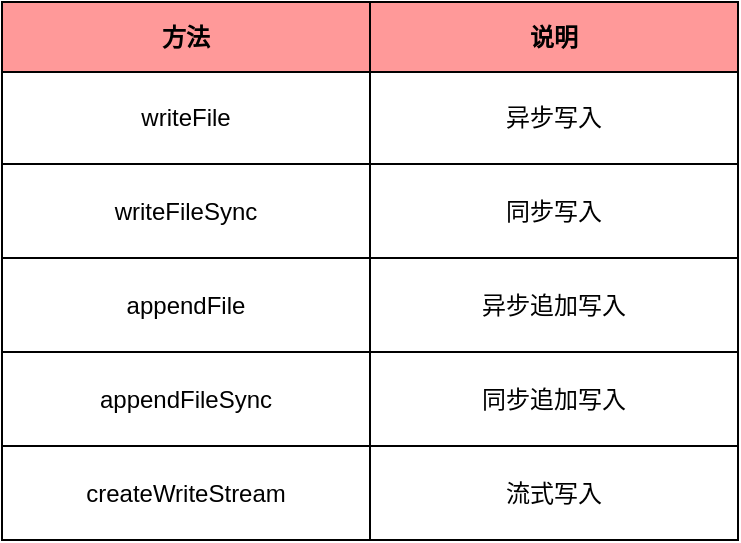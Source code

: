 <mxfile version="22.0.4" type="github" pages="12">
  <diagram name="fs 写入" id="wvGjfcAGjBCB93CNbPWg">
    <mxGraphModel dx="415" dy="255" grid="0" gridSize="10" guides="1" tooltips="1" connect="1" arrows="1" fold="1" page="1" pageScale="1" pageWidth="1920" pageHeight="1200" math="0" shadow="0">
      <root>
        <mxCell id="0" />
        <mxCell id="1" parent="0" />
        <mxCell id="dhBXPocProkb51BGqQfS-1" value="" style="childLayout=tableLayout;recursiveResize=0;shadow=0;fillColor=none;" parent="1" vertex="1">
          <mxGeometry x="176" y="81" width="368" height="269" as="geometry" />
        </mxCell>
        <mxCell id="dhBXPocProkb51BGqQfS-2" value="" style="shape=tableRow;horizontal=0;startSize=0;swimlaneHead=0;swimlaneBody=0;top=0;left=0;bottom=0;right=0;dropTarget=0;collapsible=0;recursiveResize=0;expand=0;fontStyle=0;fillColor=none;strokeColor=inherit;" parent="dhBXPocProkb51BGqQfS-1" vertex="1">
          <mxGeometry width="368" height="35" as="geometry" />
        </mxCell>
        <mxCell id="dhBXPocProkb51BGqQfS-3" value="方法" style="connectable=0;recursiveResize=0;strokeColor=inherit;fillColor=#FF9999;align=center;whiteSpace=wrap;html=1;fontStyle=1" parent="dhBXPocProkb51BGqQfS-2" vertex="1">
          <mxGeometry width="184" height="35" as="geometry">
            <mxRectangle width="184" height="35" as="alternateBounds" />
          </mxGeometry>
        </mxCell>
        <mxCell id="dhBXPocProkb51BGqQfS-4" value="说明" style="connectable=0;recursiveResize=0;strokeColor=inherit;fillColor=#FF9999;align=center;whiteSpace=wrap;html=1;fontStyle=1" parent="dhBXPocProkb51BGqQfS-2" vertex="1">
          <mxGeometry x="184" width="184" height="35" as="geometry">
            <mxRectangle width="184" height="35" as="alternateBounds" />
          </mxGeometry>
        </mxCell>
        <mxCell id="dhBXPocProkb51BGqQfS-6" style="shape=tableRow;horizontal=0;startSize=0;swimlaneHead=0;swimlaneBody=0;top=0;left=0;bottom=0;right=0;dropTarget=0;collapsible=0;recursiveResize=0;expand=0;fontStyle=0;fillColor=none;strokeColor=inherit;" parent="dhBXPocProkb51BGqQfS-1" vertex="1">
          <mxGeometry y="35" width="368" height="46" as="geometry" />
        </mxCell>
        <mxCell id="dhBXPocProkb51BGqQfS-7" value="writeFile" style="connectable=0;recursiveResize=0;strokeColor=inherit;fillColor=none;align=center;whiteSpace=wrap;html=1;" parent="dhBXPocProkb51BGqQfS-6" vertex="1">
          <mxGeometry width="184" height="46" as="geometry">
            <mxRectangle width="184" height="46" as="alternateBounds" />
          </mxGeometry>
        </mxCell>
        <mxCell id="dhBXPocProkb51BGqQfS-8" value="异步写入" style="connectable=0;recursiveResize=0;strokeColor=inherit;fillColor=none;align=center;whiteSpace=wrap;html=1;" parent="dhBXPocProkb51BGqQfS-6" vertex="1">
          <mxGeometry x="184" width="184" height="46" as="geometry">
            <mxRectangle width="184" height="46" as="alternateBounds" />
          </mxGeometry>
        </mxCell>
        <mxCell id="dhBXPocProkb51BGqQfS-10" style="shape=tableRow;horizontal=0;startSize=0;swimlaneHead=0;swimlaneBody=0;top=0;left=0;bottom=0;right=0;dropTarget=0;collapsible=0;recursiveResize=0;expand=0;fontStyle=0;fillColor=none;strokeColor=inherit;" parent="dhBXPocProkb51BGqQfS-1" vertex="1">
          <mxGeometry y="81" width="368" height="47" as="geometry" />
        </mxCell>
        <mxCell id="dhBXPocProkb51BGqQfS-11" value="writeFileSync" style="connectable=0;recursiveResize=0;strokeColor=inherit;fillColor=none;align=center;whiteSpace=wrap;html=1;" parent="dhBXPocProkb51BGqQfS-10" vertex="1">
          <mxGeometry width="184" height="47" as="geometry">
            <mxRectangle width="184" height="47" as="alternateBounds" />
          </mxGeometry>
        </mxCell>
        <mxCell id="dhBXPocProkb51BGqQfS-12" value="同步写入" style="connectable=0;recursiveResize=0;strokeColor=inherit;fillColor=none;align=center;whiteSpace=wrap;html=1;" parent="dhBXPocProkb51BGqQfS-10" vertex="1">
          <mxGeometry x="184" width="184" height="47" as="geometry">
            <mxRectangle width="184" height="47" as="alternateBounds" />
          </mxGeometry>
        </mxCell>
        <mxCell id="dhBXPocProkb51BGqQfS-14" style="shape=tableRow;horizontal=0;startSize=0;swimlaneHead=0;swimlaneBody=0;top=0;left=0;bottom=0;right=0;dropTarget=0;collapsible=0;recursiveResize=0;expand=0;fontStyle=0;fillColor=none;strokeColor=inherit;" parent="dhBXPocProkb51BGqQfS-1" vertex="1">
          <mxGeometry y="128" width="368" height="47" as="geometry" />
        </mxCell>
        <mxCell id="dhBXPocProkb51BGqQfS-15" value="appendFile" style="connectable=0;recursiveResize=0;strokeColor=inherit;fillColor=none;align=center;whiteSpace=wrap;html=1;" parent="dhBXPocProkb51BGqQfS-14" vertex="1">
          <mxGeometry width="184" height="47" as="geometry">
            <mxRectangle width="184" height="47" as="alternateBounds" />
          </mxGeometry>
        </mxCell>
        <mxCell id="dhBXPocProkb51BGqQfS-16" value="异步追加写入" style="connectable=0;recursiveResize=0;strokeColor=inherit;fillColor=none;align=center;whiteSpace=wrap;html=1;" parent="dhBXPocProkb51BGqQfS-14" vertex="1">
          <mxGeometry x="184" width="184" height="47" as="geometry">
            <mxRectangle width="184" height="47" as="alternateBounds" />
          </mxGeometry>
        </mxCell>
        <mxCell id="dhBXPocProkb51BGqQfS-17" style="shape=tableRow;horizontal=0;startSize=0;swimlaneHead=0;swimlaneBody=0;top=0;left=0;bottom=0;right=0;dropTarget=0;collapsible=0;recursiveResize=0;expand=0;fontStyle=0;fillColor=none;strokeColor=inherit;" parent="dhBXPocProkb51BGqQfS-1" vertex="1">
          <mxGeometry y="175" width="368" height="47" as="geometry" />
        </mxCell>
        <mxCell id="dhBXPocProkb51BGqQfS-18" value="appendFileSync" style="connectable=0;recursiveResize=0;strokeColor=inherit;fillColor=none;align=center;whiteSpace=wrap;html=1;" parent="dhBXPocProkb51BGqQfS-17" vertex="1">
          <mxGeometry width="184" height="47" as="geometry">
            <mxRectangle width="184" height="47" as="alternateBounds" />
          </mxGeometry>
        </mxCell>
        <mxCell id="dhBXPocProkb51BGqQfS-19" value="同步追加写入" style="connectable=0;recursiveResize=0;strokeColor=inherit;fillColor=none;align=center;whiteSpace=wrap;html=1;" parent="dhBXPocProkb51BGqQfS-17" vertex="1">
          <mxGeometry x="184" width="184" height="47" as="geometry">
            <mxRectangle width="184" height="47" as="alternateBounds" />
          </mxGeometry>
        </mxCell>
        <mxCell id="dhBXPocProkb51BGqQfS-20" style="shape=tableRow;horizontal=0;startSize=0;swimlaneHead=0;swimlaneBody=0;top=0;left=0;bottom=0;right=0;dropTarget=0;collapsible=0;recursiveResize=0;expand=0;fontStyle=0;fillColor=none;strokeColor=inherit;" parent="dhBXPocProkb51BGqQfS-1" vertex="1">
          <mxGeometry y="222" width="368" height="47" as="geometry" />
        </mxCell>
        <mxCell id="dhBXPocProkb51BGqQfS-21" value="createWriteStream" style="connectable=0;recursiveResize=0;strokeColor=inherit;fillColor=none;align=center;whiteSpace=wrap;html=1;" parent="dhBXPocProkb51BGqQfS-20" vertex="1">
          <mxGeometry width="184" height="47" as="geometry">
            <mxRectangle width="184" height="47" as="alternateBounds" />
          </mxGeometry>
        </mxCell>
        <mxCell id="dhBXPocProkb51BGqQfS-22" value="流式写入" style="connectable=0;recursiveResize=0;strokeColor=inherit;fillColor=none;align=center;whiteSpace=wrap;html=1;" parent="dhBXPocProkb51BGqQfS-20" vertex="1">
          <mxGeometry x="184" width="184" height="47" as="geometry">
            <mxRectangle width="184" height="47" as="alternateBounds" />
          </mxGeometry>
        </mxCell>
      </root>
    </mxGraphModel>
  </diagram>
  <diagram name="fs 读取" id="T4ckbo8QBP7XK-pPImlF">
    <mxGraphModel dx="527" dy="347" grid="0" gridSize="10" guides="1" tooltips="1" connect="1" arrows="1" fold="1" page="1" pageScale="1" pageWidth="1920" pageHeight="1200" math="0" shadow="0">
      <root>
        <mxCell id="dGhFkXTbGYmSEF-yjeq7-0" />
        <mxCell id="dGhFkXTbGYmSEF-yjeq7-1" parent="dGhFkXTbGYmSEF-yjeq7-0" />
        <mxCell id="dGhFkXTbGYmSEF-yjeq7-2" value="" style="childLayout=tableLayout;recursiveResize=0;shadow=0;fillColor=none;" vertex="1" parent="dGhFkXTbGYmSEF-yjeq7-1">
          <mxGeometry x="176" y="81" width="368" height="175" as="geometry" />
        </mxCell>
        <mxCell id="dGhFkXTbGYmSEF-yjeq7-3" value="" style="shape=tableRow;horizontal=0;startSize=0;swimlaneHead=0;swimlaneBody=0;top=0;left=0;bottom=0;right=0;dropTarget=0;collapsible=0;recursiveResize=0;expand=0;fontStyle=0;fillColor=none;strokeColor=inherit;" vertex="1" parent="dGhFkXTbGYmSEF-yjeq7-2">
          <mxGeometry width="368" height="35" as="geometry" />
        </mxCell>
        <mxCell id="dGhFkXTbGYmSEF-yjeq7-4" value="方法" style="connectable=0;recursiveResize=0;strokeColor=inherit;fillColor=#FF9999;align=center;whiteSpace=wrap;html=1;fontStyle=1" vertex="1" parent="dGhFkXTbGYmSEF-yjeq7-3">
          <mxGeometry width="184" height="35" as="geometry">
            <mxRectangle width="184" height="35" as="alternateBounds" />
          </mxGeometry>
        </mxCell>
        <mxCell id="dGhFkXTbGYmSEF-yjeq7-5" value="说明" style="connectable=0;recursiveResize=0;strokeColor=inherit;fillColor=#FF9999;align=center;whiteSpace=wrap;html=1;fontStyle=1" vertex="1" parent="dGhFkXTbGYmSEF-yjeq7-3">
          <mxGeometry x="184" width="184" height="35" as="geometry">
            <mxRectangle width="184" height="35" as="alternateBounds" />
          </mxGeometry>
        </mxCell>
        <mxCell id="dGhFkXTbGYmSEF-yjeq7-6" style="shape=tableRow;horizontal=0;startSize=0;swimlaneHead=0;swimlaneBody=0;top=0;left=0;bottom=0;right=0;dropTarget=0;collapsible=0;recursiveResize=0;expand=0;fontStyle=0;fillColor=none;strokeColor=inherit;" vertex="1" parent="dGhFkXTbGYmSEF-yjeq7-2">
          <mxGeometry y="35" width="368" height="46" as="geometry" />
        </mxCell>
        <mxCell id="dGhFkXTbGYmSEF-yjeq7-7" value="readFile" style="connectable=0;recursiveResize=0;strokeColor=inherit;fillColor=none;align=center;whiteSpace=wrap;html=1;" vertex="1" parent="dGhFkXTbGYmSEF-yjeq7-6">
          <mxGeometry width="184" height="46" as="geometry">
            <mxRectangle width="184" height="46" as="alternateBounds" />
          </mxGeometry>
        </mxCell>
        <mxCell id="dGhFkXTbGYmSEF-yjeq7-8" value="异步读取" style="connectable=0;recursiveResize=0;strokeColor=inherit;fillColor=none;align=center;whiteSpace=wrap;html=1;" vertex="1" parent="dGhFkXTbGYmSEF-yjeq7-6">
          <mxGeometry x="184" width="184" height="46" as="geometry">
            <mxRectangle width="184" height="46" as="alternateBounds" />
          </mxGeometry>
        </mxCell>
        <mxCell id="dGhFkXTbGYmSEF-yjeq7-9" style="shape=tableRow;horizontal=0;startSize=0;swimlaneHead=0;swimlaneBody=0;top=0;left=0;bottom=0;right=0;dropTarget=0;collapsible=0;recursiveResize=0;expand=0;fontStyle=0;fillColor=none;strokeColor=inherit;" vertex="1" parent="dGhFkXTbGYmSEF-yjeq7-2">
          <mxGeometry y="81" width="368" height="47" as="geometry" />
        </mxCell>
        <mxCell id="dGhFkXTbGYmSEF-yjeq7-10" value="readFileSync" style="connectable=0;recursiveResize=0;strokeColor=inherit;fillColor=none;align=center;whiteSpace=wrap;html=1;" vertex="1" parent="dGhFkXTbGYmSEF-yjeq7-9">
          <mxGeometry width="184" height="47" as="geometry">
            <mxRectangle width="184" height="47" as="alternateBounds" />
          </mxGeometry>
        </mxCell>
        <mxCell id="dGhFkXTbGYmSEF-yjeq7-11" value="同步读取" style="connectable=0;recursiveResize=0;strokeColor=inherit;fillColor=none;align=center;whiteSpace=wrap;html=1;" vertex="1" parent="dGhFkXTbGYmSEF-yjeq7-9">
          <mxGeometry x="184" width="184" height="47" as="geometry">
            <mxRectangle width="184" height="47" as="alternateBounds" />
          </mxGeometry>
        </mxCell>
        <mxCell id="dGhFkXTbGYmSEF-yjeq7-12" style="shape=tableRow;horizontal=0;startSize=0;swimlaneHead=0;swimlaneBody=0;top=0;left=0;bottom=0;right=0;dropTarget=0;collapsible=0;recursiveResize=0;expand=0;fontStyle=0;fillColor=none;strokeColor=inherit;" vertex="1" parent="dGhFkXTbGYmSEF-yjeq7-2">
          <mxGeometry y="128" width="368" height="47" as="geometry" />
        </mxCell>
        <mxCell id="dGhFkXTbGYmSEF-yjeq7-13" value="createReadStream" style="connectable=0;recursiveResize=0;strokeColor=inherit;fillColor=none;align=center;whiteSpace=wrap;html=1;" vertex="1" parent="dGhFkXTbGYmSEF-yjeq7-12">
          <mxGeometry width="184" height="47" as="geometry">
            <mxRectangle width="184" height="47" as="alternateBounds" />
          </mxGeometry>
        </mxCell>
        <mxCell id="dGhFkXTbGYmSEF-yjeq7-14" value="流式读取" style="connectable=0;recursiveResize=0;strokeColor=inherit;fillColor=none;align=center;whiteSpace=wrap;html=1;" vertex="1" parent="dGhFkXTbGYmSEF-yjeq7-12">
          <mxGeometry x="184" width="184" height="47" as="geometry">
            <mxRectangle width="184" height="47" as="alternateBounds" />
          </mxGeometry>
        </mxCell>
      </root>
    </mxGraphModel>
  </diagram>
  <diagram name="fs 文件夹操作" id="uQF3kGwz7_Jhzr51_kuP">
    <mxGraphModel dx="743" dy="418" grid="0" gridSize="10" guides="1" tooltips="1" connect="1" arrows="1" fold="1" page="1" pageScale="1" pageWidth="1920" pageHeight="1200" math="0" shadow="0">
      <root>
        <mxCell id="BEjnti4hbCtlYtGfPLRF-0" />
        <mxCell id="BEjnti4hbCtlYtGfPLRF-1" parent="BEjnti4hbCtlYtGfPLRF-0" />
        <mxCell id="BEjnti4hbCtlYtGfPLRF-2" value="" style="childLayout=tableLayout;recursiveResize=0;shadow=0;fillColor=none;" vertex="1" parent="BEjnti4hbCtlYtGfPLRF-1">
          <mxGeometry x="176" y="81" width="368" height="175" as="geometry" />
        </mxCell>
        <mxCell id="BEjnti4hbCtlYtGfPLRF-3" value="" style="shape=tableRow;horizontal=0;startSize=0;swimlaneHead=0;swimlaneBody=0;top=0;left=0;bottom=0;right=0;dropTarget=0;collapsible=0;recursiveResize=0;expand=0;fontStyle=0;fillColor=none;strokeColor=inherit;" vertex="1" parent="BEjnti4hbCtlYtGfPLRF-2">
          <mxGeometry width="368" height="35" as="geometry" />
        </mxCell>
        <mxCell id="BEjnti4hbCtlYtGfPLRF-4" value="方法" style="connectable=0;recursiveResize=0;strokeColor=inherit;fillColor=#FF9999;align=center;whiteSpace=wrap;html=1;fontStyle=1" vertex="1" parent="BEjnti4hbCtlYtGfPLRF-3">
          <mxGeometry width="184" height="35" as="geometry">
            <mxRectangle width="184" height="35" as="alternateBounds" />
          </mxGeometry>
        </mxCell>
        <mxCell id="BEjnti4hbCtlYtGfPLRF-5" value="说明" style="connectable=0;recursiveResize=0;strokeColor=inherit;fillColor=#FF9999;align=center;whiteSpace=wrap;html=1;fontStyle=1" vertex="1" parent="BEjnti4hbCtlYtGfPLRF-3">
          <mxGeometry x="184" width="184" height="35" as="geometry">
            <mxRectangle width="184" height="35" as="alternateBounds" />
          </mxGeometry>
        </mxCell>
        <mxCell id="BEjnti4hbCtlYtGfPLRF-6" style="shape=tableRow;horizontal=0;startSize=0;swimlaneHead=0;swimlaneBody=0;top=0;left=0;bottom=0;right=0;dropTarget=0;collapsible=0;recursiveResize=0;expand=0;fontStyle=0;fillColor=none;strokeColor=inherit;" vertex="1" parent="BEjnti4hbCtlYtGfPLRF-2">
          <mxGeometry y="35" width="368" height="46" as="geometry" />
        </mxCell>
        <mxCell id="BEjnti4hbCtlYtGfPLRF-7" value="mkdir / mkdirSync" style="connectable=0;recursiveResize=0;strokeColor=inherit;fillColor=none;align=center;whiteSpace=wrap;html=1;" vertex="1" parent="BEjnti4hbCtlYtGfPLRF-6">
          <mxGeometry width="184" height="46" as="geometry">
            <mxRectangle width="184" height="46" as="alternateBounds" />
          </mxGeometry>
        </mxCell>
        <mxCell id="BEjnti4hbCtlYtGfPLRF-8" value="创建文件夹" style="connectable=0;recursiveResize=0;strokeColor=inherit;fillColor=none;align=center;whiteSpace=wrap;html=1;" vertex="1" parent="BEjnti4hbCtlYtGfPLRF-6">
          <mxGeometry x="184" width="184" height="46" as="geometry">
            <mxRectangle width="184" height="46" as="alternateBounds" />
          </mxGeometry>
        </mxCell>
        <mxCell id="BEjnti4hbCtlYtGfPLRF-9" style="shape=tableRow;horizontal=0;startSize=0;swimlaneHead=0;swimlaneBody=0;top=0;left=0;bottom=0;right=0;dropTarget=0;collapsible=0;recursiveResize=0;expand=0;fontStyle=0;fillColor=none;strokeColor=inherit;" vertex="1" parent="BEjnti4hbCtlYtGfPLRF-2">
          <mxGeometry y="81" width="368" height="47" as="geometry" />
        </mxCell>
        <mxCell id="BEjnti4hbCtlYtGfPLRF-10" value="readdir /readdirSync" style="connectable=0;recursiveResize=0;strokeColor=inherit;fillColor=none;align=center;whiteSpace=wrap;html=1;" vertex="1" parent="BEjnti4hbCtlYtGfPLRF-9">
          <mxGeometry width="184" height="47" as="geometry">
            <mxRectangle width="184" height="47" as="alternateBounds" />
          </mxGeometry>
        </mxCell>
        <mxCell id="BEjnti4hbCtlYtGfPLRF-11" value="读取文件夹" style="connectable=0;recursiveResize=0;strokeColor=inherit;fillColor=none;align=center;whiteSpace=wrap;html=1;" vertex="1" parent="BEjnti4hbCtlYtGfPLRF-9">
          <mxGeometry x="184" width="184" height="47" as="geometry">
            <mxRectangle width="184" height="47" as="alternateBounds" />
          </mxGeometry>
        </mxCell>
        <mxCell id="BEjnti4hbCtlYtGfPLRF-12" style="shape=tableRow;horizontal=0;startSize=0;swimlaneHead=0;swimlaneBody=0;top=0;left=0;bottom=0;right=0;dropTarget=0;collapsible=0;recursiveResize=0;expand=0;fontStyle=0;fillColor=none;strokeColor=inherit;" vertex="1" parent="BEjnti4hbCtlYtGfPLRF-2">
          <mxGeometry y="128" width="368" height="47" as="geometry" />
        </mxCell>
        <mxCell id="BEjnti4hbCtlYtGfPLRF-13" value="rmdir / rmdirSync" style="connectable=0;recursiveResize=0;strokeColor=inherit;fillColor=none;align=center;whiteSpace=wrap;html=1;" vertex="1" parent="BEjnti4hbCtlYtGfPLRF-12">
          <mxGeometry width="184" height="47" as="geometry">
            <mxRectangle width="184" height="47" as="alternateBounds" />
          </mxGeometry>
        </mxCell>
        <mxCell id="BEjnti4hbCtlYtGfPLRF-14" value="删除文件夹" style="connectable=0;recursiveResize=0;strokeColor=inherit;fillColor=none;align=center;whiteSpace=wrap;html=1;" vertex="1" parent="BEjnti4hbCtlYtGfPLRF-12">
          <mxGeometry x="184" width="184" height="47" as="geometry">
            <mxRectangle width="184" height="47" as="alternateBounds" />
          </mxGeometry>
        </mxCell>
      </root>
    </mxGraphModel>
  </diagram>
  <diagram name="path" id="1qV9u6YaZqQOBtW0_U1U">
    <mxGraphModel dx="743" dy="418" grid="0" gridSize="10" guides="1" tooltips="1" connect="1" arrows="1" fold="1" page="1" pageScale="1" pageWidth="1920" pageHeight="1200" math="0" shadow="0">
      <root>
        <mxCell id="gPWA7ctTg7FuetBIY3iM-0" />
        <mxCell id="gPWA7ctTg7FuetBIY3iM-1" parent="gPWA7ctTg7FuetBIY3iM-0" />
        <mxCell id="gPWA7ctTg7FuetBIY3iM-2" value="" style="childLayout=tableLayout;recursiveResize=0;shadow=0;fillColor=none;" vertex="1" parent="gPWA7ctTg7FuetBIY3iM-1">
          <mxGeometry x="176" y="81" width="368" height="316" as="geometry" />
        </mxCell>
        <mxCell id="gPWA7ctTg7FuetBIY3iM-3" value="" style="shape=tableRow;horizontal=0;startSize=0;swimlaneHead=0;swimlaneBody=0;top=0;left=0;bottom=0;right=0;dropTarget=0;collapsible=0;recursiveResize=0;expand=0;fontStyle=0;fillColor=none;strokeColor=inherit;" vertex="1" parent="gPWA7ctTg7FuetBIY3iM-2">
          <mxGeometry width="368" height="35" as="geometry" />
        </mxCell>
        <mxCell id="gPWA7ctTg7FuetBIY3iM-4" value="API" style="connectable=0;recursiveResize=0;strokeColor=inherit;fillColor=#FFCC99;align=center;whiteSpace=wrap;html=1;fontStyle=1" vertex="1" parent="gPWA7ctTg7FuetBIY3iM-3">
          <mxGeometry width="184" height="35" as="geometry">
            <mxRectangle width="184" height="35" as="alternateBounds" />
          </mxGeometry>
        </mxCell>
        <mxCell id="gPWA7ctTg7FuetBIY3iM-5" value="说明" style="connectable=0;recursiveResize=0;strokeColor=inherit;fillColor=#FFCC99;align=center;whiteSpace=wrap;html=1;fontStyle=1" vertex="1" parent="gPWA7ctTg7FuetBIY3iM-3">
          <mxGeometry x="184" width="184" height="35" as="geometry">
            <mxRectangle width="184" height="35" as="alternateBounds" />
          </mxGeometry>
        </mxCell>
        <mxCell id="gPWA7ctTg7FuetBIY3iM-6" style="shape=tableRow;horizontal=0;startSize=0;swimlaneHead=0;swimlaneBody=0;top=0;left=0;bottom=0;right=0;dropTarget=0;collapsible=0;recursiveResize=0;expand=0;fontStyle=0;fillColor=none;strokeColor=inherit;" vertex="1" parent="gPWA7ctTg7FuetBIY3iM-2">
          <mxGeometry y="35" width="368" height="46" as="geometry" />
        </mxCell>
        <mxCell id="gPWA7ctTg7FuetBIY3iM-7" value="path.resolve" style="connectable=0;recursiveResize=0;strokeColor=inherit;fillColor=none;align=center;whiteSpace=wrap;html=1;" vertex="1" parent="gPWA7ctTg7FuetBIY3iM-6">
          <mxGeometry width="184" height="46" as="geometry">
            <mxRectangle width="184" height="46" as="alternateBounds" />
          </mxGeometry>
        </mxCell>
        <mxCell id="gPWA7ctTg7FuetBIY3iM-8" value="拼接规范的绝对路径 (&lt;b&gt;常用&lt;/b&gt;)" style="connectable=0;recursiveResize=0;strokeColor=inherit;fillColor=none;align=center;whiteSpace=wrap;html=1;" vertex="1" parent="gPWA7ctTg7FuetBIY3iM-6">
          <mxGeometry x="184" width="184" height="46" as="geometry">
            <mxRectangle width="184" height="46" as="alternateBounds" />
          </mxGeometry>
        </mxCell>
        <mxCell id="gPWA7ctTg7FuetBIY3iM-9" style="shape=tableRow;horizontal=0;startSize=0;swimlaneHead=0;swimlaneBody=0;top=0;left=0;bottom=0;right=0;dropTarget=0;collapsible=0;recursiveResize=0;expand=0;fontStyle=0;fillColor=none;strokeColor=inherit;" vertex="1" parent="gPWA7ctTg7FuetBIY3iM-2">
          <mxGeometry y="81" width="368" height="47" as="geometry" />
        </mxCell>
        <mxCell id="gPWA7ctTg7FuetBIY3iM-10" value="path.sep" style="connectable=0;recursiveResize=0;strokeColor=inherit;fillColor=none;align=center;whiteSpace=wrap;html=1;" vertex="1" parent="gPWA7ctTg7FuetBIY3iM-9">
          <mxGeometry width="184" height="47" as="geometry">
            <mxRectangle width="184" height="47" as="alternateBounds" />
          </mxGeometry>
        </mxCell>
        <mxCell id="gPWA7ctTg7FuetBIY3iM-11" value="获取操作系统的路径分隔符" style="connectable=0;recursiveResize=0;strokeColor=inherit;fillColor=none;align=center;whiteSpace=wrap;html=1;" vertex="1" parent="gPWA7ctTg7FuetBIY3iM-9">
          <mxGeometry x="184" width="184" height="47" as="geometry">
            <mxRectangle width="184" height="47" as="alternateBounds" />
          </mxGeometry>
        </mxCell>
        <mxCell id="gPWA7ctTg7FuetBIY3iM-12" style="shape=tableRow;horizontal=0;startSize=0;swimlaneHead=0;swimlaneBody=0;top=0;left=0;bottom=0;right=0;dropTarget=0;collapsible=0;recursiveResize=0;expand=0;fontStyle=0;fillColor=none;strokeColor=inherit;" vertex="1" parent="gPWA7ctTg7FuetBIY3iM-2">
          <mxGeometry y="128" width="368" height="47" as="geometry" />
        </mxCell>
        <mxCell id="gPWA7ctTg7FuetBIY3iM-13" value="path.parse" style="connectable=0;recursiveResize=0;strokeColor=inherit;fillColor=none;align=center;whiteSpace=wrap;html=1;" vertex="1" parent="gPWA7ctTg7FuetBIY3iM-12">
          <mxGeometry width="184" height="47" as="geometry">
            <mxRectangle width="184" height="47" as="alternateBounds" />
          </mxGeometry>
        </mxCell>
        <mxCell id="gPWA7ctTg7FuetBIY3iM-14" value="解析路径并返回对象" style="connectable=0;recursiveResize=0;strokeColor=inherit;fillColor=none;align=center;whiteSpace=wrap;html=1;" vertex="1" parent="gPWA7ctTg7FuetBIY3iM-12">
          <mxGeometry x="184" width="184" height="47" as="geometry">
            <mxRectangle width="184" height="47" as="alternateBounds" />
          </mxGeometry>
        </mxCell>
        <mxCell id="EOS-MfldQnrvvuKp0UHd-0" style="shape=tableRow;horizontal=0;startSize=0;swimlaneHead=0;swimlaneBody=0;top=0;left=0;bottom=0;right=0;dropTarget=0;collapsible=0;recursiveResize=0;expand=0;fontStyle=0;fillColor=none;strokeColor=inherit;" vertex="1" parent="gPWA7ctTg7FuetBIY3iM-2">
          <mxGeometry y="175" width="368" height="47" as="geometry" />
        </mxCell>
        <mxCell id="EOS-MfldQnrvvuKp0UHd-1" value="path.basename" style="connectable=0;recursiveResize=0;strokeColor=inherit;fillColor=none;align=center;whiteSpace=wrap;html=1;" vertex="1" parent="EOS-MfldQnrvvuKp0UHd-0">
          <mxGeometry width="184" height="47" as="geometry">
            <mxRectangle width="184" height="47" as="alternateBounds" />
          </mxGeometry>
        </mxCell>
        <mxCell id="EOS-MfldQnrvvuKp0UHd-2" value="获取路径的基础名称" style="connectable=0;recursiveResize=0;strokeColor=inherit;fillColor=none;align=center;whiteSpace=wrap;html=1;" vertex="1" parent="EOS-MfldQnrvvuKp0UHd-0">
          <mxGeometry x="184" width="184" height="47" as="geometry">
            <mxRectangle width="184" height="47" as="alternateBounds" />
          </mxGeometry>
        </mxCell>
        <mxCell id="EOS-MfldQnrvvuKp0UHd-3" style="shape=tableRow;horizontal=0;startSize=0;swimlaneHead=0;swimlaneBody=0;top=0;left=0;bottom=0;right=0;dropTarget=0;collapsible=0;recursiveResize=0;expand=0;fontStyle=0;fillColor=none;strokeColor=inherit;" vertex="1" parent="gPWA7ctTg7FuetBIY3iM-2">
          <mxGeometry y="222" width="368" height="47" as="geometry" />
        </mxCell>
        <mxCell id="EOS-MfldQnrvvuKp0UHd-4" value="path.dirname" style="connectable=0;recursiveResize=0;strokeColor=inherit;fillColor=none;align=center;whiteSpace=wrap;html=1;" vertex="1" parent="EOS-MfldQnrvvuKp0UHd-3">
          <mxGeometry width="184" height="47" as="geometry">
            <mxRectangle width="184" height="47" as="alternateBounds" />
          </mxGeometry>
        </mxCell>
        <mxCell id="EOS-MfldQnrvvuKp0UHd-5" value="获取路径的目录名" style="connectable=0;recursiveResize=0;strokeColor=inherit;fillColor=none;align=center;whiteSpace=wrap;html=1;" vertex="1" parent="EOS-MfldQnrvvuKp0UHd-3">
          <mxGeometry x="184" width="184" height="47" as="geometry">
            <mxRectangle width="184" height="47" as="alternateBounds" />
          </mxGeometry>
        </mxCell>
        <mxCell id="EOS-MfldQnrvvuKp0UHd-6" style="shape=tableRow;horizontal=0;startSize=0;swimlaneHead=0;swimlaneBody=0;top=0;left=0;bottom=0;right=0;dropTarget=0;collapsible=0;recursiveResize=0;expand=0;fontStyle=0;fillColor=none;strokeColor=inherit;" vertex="1" parent="gPWA7ctTg7FuetBIY3iM-2">
          <mxGeometry y="269" width="368" height="47" as="geometry" />
        </mxCell>
        <mxCell id="EOS-MfldQnrvvuKp0UHd-7" value="path.extname" style="connectable=0;recursiveResize=0;strokeColor=inherit;fillColor=none;align=center;whiteSpace=wrap;html=1;" vertex="1" parent="EOS-MfldQnrvvuKp0UHd-6">
          <mxGeometry width="184" height="47" as="geometry">
            <mxRectangle width="184" height="47" as="alternateBounds" />
          </mxGeometry>
        </mxCell>
        <mxCell id="EOS-MfldQnrvvuKp0UHd-8" value="获得路径的扩展名" style="connectable=0;recursiveResize=0;strokeColor=inherit;fillColor=none;align=center;whiteSpace=wrap;html=1;" vertex="1" parent="EOS-MfldQnrvvuKp0UHd-6">
          <mxGeometry x="184" width="184" height="47" as="geometry">
            <mxRectangle width="184" height="47" as="alternateBounds" />
          </mxGeometry>
        </mxCell>
      </root>
    </mxGraphModel>
  </diagram>
  <diagram id="B4IiyJAEJmLVlXHCYEyw" name="HTTP协议">
    <mxGraphModel dx="409" dy="352" grid="0" gridSize="10" guides="1" tooltips="1" connect="1" arrows="1" fold="1" page="1" pageScale="1" pageWidth="1920" pageHeight="1200" math="0" shadow="0">
      <root>
        <mxCell id="0" />
        <mxCell id="1" parent="0" />
        <mxCell id="Uu_M6yb0oUrXWBF_nHAJ-1" value="" style="childLayout=tableLayout;recursiveResize=0;shadow=0;fillColor=none;" parent="1" vertex="1">
          <mxGeometry x="210" y="43" width="537.79" height="457" as="geometry" />
        </mxCell>
        <mxCell id="Uu_M6yb0oUrXWBF_nHAJ-2" value="" style="shape=tableRow;horizontal=0;startSize=0;swimlaneHead=0;swimlaneBody=0;top=0;left=0;bottom=0;right=0;dropTarget=0;collapsible=0;recursiveResize=0;expand=0;fontStyle=0;fillColor=none;strokeColor=inherit;" parent="Uu_M6yb0oUrXWBF_nHAJ-1" vertex="1">
          <mxGeometry width="537.79" height="35" as="geometry" />
        </mxCell>
        <mxCell id="Uu_M6yb0oUrXWBF_nHAJ-3" value="请求头" style="connectable=0;recursiveResize=0;strokeColor=inherit;fillColor=#FFFF99;align=center;whiteSpace=wrap;html=1;fontStyle=1" parent="Uu_M6yb0oUrXWBF_nHAJ-2" vertex="1">
          <mxGeometry width="112" height="35" as="geometry">
            <mxRectangle width="112" height="35" as="alternateBounds" />
          </mxGeometry>
        </mxCell>
        <mxCell id="Uu_M6yb0oUrXWBF_nHAJ-4" value="解释" style="connectable=0;recursiveResize=0;strokeColor=inherit;fillColor=#FFFF99;align=center;whiteSpace=wrap;html=1;fontStyle=1" parent="Uu_M6yb0oUrXWBF_nHAJ-2" vertex="1">
          <mxGeometry x="112" width="426" height="35" as="geometry">
            <mxRectangle width="426" height="35" as="alternateBounds" />
          </mxGeometry>
        </mxCell>
        <mxCell id="Uu_M6yb0oUrXWBF_nHAJ-6" style="shape=tableRow;horizontal=0;startSize=0;swimlaneHead=0;swimlaneBody=0;top=0;left=0;bottom=0;right=0;dropTarget=0;collapsible=0;recursiveResize=0;expand=0;fontStyle=0;fillColor=none;strokeColor=inherit;" parent="Uu_M6yb0oUrXWBF_nHAJ-1" vertex="1">
          <mxGeometry y="35" width="537.79" height="46" as="geometry" />
        </mxCell>
        <mxCell id="Uu_M6yb0oUrXWBF_nHAJ-7" value="Host" style="connectable=0;recursiveResize=0;strokeColor=inherit;fillColor=none;align=center;whiteSpace=wrap;html=1;" parent="Uu_M6yb0oUrXWBF_nHAJ-6" vertex="1">
          <mxGeometry width="112" height="46" as="geometry">
            <mxRectangle width="112" height="46" as="alternateBounds" />
          </mxGeometry>
        </mxCell>
        <mxCell id="Uu_M6yb0oUrXWBF_nHAJ-8" value="主机名" style="connectable=0;recursiveResize=0;strokeColor=inherit;fillColor=none;align=center;whiteSpace=wrap;html=1;" parent="Uu_M6yb0oUrXWBF_nHAJ-6" vertex="1">
          <mxGeometry x="112" width="426" height="46" as="geometry">
            <mxRectangle width="426" height="46" as="alternateBounds" />
          </mxGeometry>
        </mxCell>
        <mxCell id="Uu_M6yb0oUrXWBF_nHAJ-10" style="shape=tableRow;horizontal=0;startSize=0;swimlaneHead=0;swimlaneBody=0;top=0;left=0;bottom=0;right=0;dropTarget=0;collapsible=0;recursiveResize=0;expand=0;fontStyle=0;fillColor=none;strokeColor=inherit;" parent="Uu_M6yb0oUrXWBF_nHAJ-1" vertex="1">
          <mxGeometry y="81" width="537.79" height="47" as="geometry" />
        </mxCell>
        <mxCell id="Uu_M6yb0oUrXWBF_nHAJ-11" value="Connection" style="connectable=0;recursiveResize=0;strokeColor=inherit;fillColor=none;align=center;whiteSpace=wrap;html=1;" parent="Uu_M6yb0oUrXWBF_nHAJ-10" vertex="1">
          <mxGeometry width="112" height="47" as="geometry">
            <mxRectangle width="112" height="47" as="alternateBounds" />
          </mxGeometry>
        </mxCell>
        <mxCell id="Uu_M6yb0oUrXWBF_nHAJ-12" value="连接的设置：keep-alive (保持连接) / close (关闭连接)" style="connectable=0;recursiveResize=0;strokeColor=inherit;fillColor=none;align=center;whiteSpace=wrap;html=1;" parent="Uu_M6yb0oUrXWBF_nHAJ-10" vertex="1">
          <mxGeometry x="112" width="426" height="47" as="geometry">
            <mxRectangle width="426" height="47" as="alternateBounds" />
          </mxGeometry>
        </mxCell>
        <mxCell id="Uu_M6yb0oUrXWBF_nHAJ-14" style="shape=tableRow;horizontal=0;startSize=0;swimlaneHead=0;swimlaneBody=0;top=0;left=0;bottom=0;right=0;dropTarget=0;collapsible=0;recursiveResize=0;expand=0;fontStyle=0;fillColor=none;strokeColor=inherit;" parent="Uu_M6yb0oUrXWBF_nHAJ-1" vertex="1">
          <mxGeometry y="128" width="537.79" height="47" as="geometry" />
        </mxCell>
        <mxCell id="Uu_M6yb0oUrXWBF_nHAJ-15" value="Cache-Control" style="connectable=0;recursiveResize=0;strokeColor=inherit;fillColor=none;align=center;whiteSpace=wrap;html=1;" parent="Uu_M6yb0oUrXWBF_nHAJ-14" vertex="1">
          <mxGeometry width="112" height="47" as="geometry">
            <mxRectangle width="112" height="47" as="alternateBounds" />
          </mxGeometry>
        </mxCell>
        <mxCell id="Uu_M6yb0oUrXWBF_nHAJ-16" value="缓存控制：max-age = 0 (没有缓存)" style="connectable=0;recursiveResize=0;strokeColor=inherit;fillColor=none;align=center;whiteSpace=wrap;html=1;" parent="Uu_M6yb0oUrXWBF_nHAJ-14" vertex="1">
          <mxGeometry x="112" width="426" height="47" as="geometry">
            <mxRectangle width="426" height="47" as="alternateBounds" />
          </mxGeometry>
        </mxCell>
        <mxCell id="Uu_M6yb0oUrXWBF_nHAJ-20" style="shape=tableRow;horizontal=0;startSize=0;swimlaneHead=0;swimlaneBody=0;top=0;left=0;bottom=0;right=0;dropTarget=0;collapsible=0;recursiveResize=0;expand=0;fontStyle=0;fillColor=none;strokeColor=inherit;" parent="Uu_M6yb0oUrXWBF_nHAJ-1" vertex="1">
          <mxGeometry y="175" width="537.79" height="47" as="geometry" />
        </mxCell>
        <mxCell id="Uu_M6yb0oUrXWBF_nHAJ-21" value="Upgrade-&lt;br&gt;Insecure-&lt;br&gt;Requests" style="connectable=0;recursiveResize=0;strokeColor=inherit;fillColor=none;align=center;whiteSpace=wrap;html=1;" parent="Uu_M6yb0oUrXWBF_nHAJ-20" vertex="1">
          <mxGeometry width="112" height="47" as="geometry">
            <mxRectangle width="112" height="47" as="alternateBounds" />
          </mxGeometry>
        </mxCell>
        <mxCell id="Uu_M6yb0oUrXWBF_nHAJ-22" value="将网页中的http请求转换为https请求(很少用 老网站升级)" style="connectable=0;recursiveResize=0;strokeColor=inherit;fillColor=none;align=center;whiteSpace=wrap;html=1;" parent="Uu_M6yb0oUrXWBF_nHAJ-20" vertex="1">
          <mxGeometry x="112" width="426" height="47" as="geometry">
            <mxRectangle width="426" height="47" as="alternateBounds" />
          </mxGeometry>
        </mxCell>
        <mxCell id="Uu_M6yb0oUrXWBF_nHAJ-23" style="shape=tableRow;horizontal=0;startSize=0;swimlaneHead=0;swimlaneBody=0;top=0;left=0;bottom=0;right=0;dropTarget=0;collapsible=0;recursiveResize=0;expand=0;fontStyle=0;fillColor=none;strokeColor=inherit;" parent="Uu_M6yb0oUrXWBF_nHAJ-1" vertex="1">
          <mxGeometry y="222" width="537.79" height="47" as="geometry" />
        </mxCell>
        <mxCell id="Uu_M6yb0oUrXWBF_nHAJ-24" value="User-Agent" style="connectable=0;recursiveResize=0;strokeColor=inherit;fillColor=none;align=center;whiteSpace=wrap;html=1;" parent="Uu_M6yb0oUrXWBF_nHAJ-23" vertex="1">
          <mxGeometry width="112" height="47" as="geometry">
            <mxRectangle width="112" height="47" as="alternateBounds" />
          </mxGeometry>
        </mxCell>
        <mxCell id="Uu_M6yb0oUrXWBF_nHAJ-25" value="用户代理，客户端字符串标识，服务器可以通过该识别请求来自哪个客户端，&lt;br&gt;一般在PC端和手机端的区分" style="connectable=0;recursiveResize=0;strokeColor=inherit;fillColor=none;align=center;whiteSpace=wrap;html=1;" parent="Uu_M6yb0oUrXWBF_nHAJ-23" vertex="1">
          <mxGeometry x="112" width="426" height="47" as="geometry">
            <mxRectangle width="426" height="47" as="alternateBounds" />
          </mxGeometry>
        </mxCell>
        <mxCell id="Uu_M6yb0oUrXWBF_nHAJ-26" style="shape=tableRow;horizontal=0;startSize=0;swimlaneHead=0;swimlaneBody=0;top=0;left=0;bottom=0;right=0;dropTarget=0;collapsible=0;recursiveResize=0;expand=0;fontStyle=0;fillColor=none;strokeColor=inherit;" parent="Uu_M6yb0oUrXWBF_nHAJ-1" vertex="1">
          <mxGeometry y="269" width="537.79" height="47" as="geometry" />
        </mxCell>
        <mxCell id="Uu_M6yb0oUrXWBF_nHAJ-27" value="Accept" style="connectable=0;recursiveResize=0;strokeColor=inherit;fillColor=none;align=center;whiteSpace=wrap;html=1;" parent="Uu_M6yb0oUrXWBF_nHAJ-26" vertex="1">
          <mxGeometry width="112" height="47" as="geometry">
            <mxRectangle width="112" height="47" as="alternateBounds" />
          </mxGeometry>
        </mxCell>
        <mxCell id="Uu_M6yb0oUrXWBF_nHAJ-28" value="设置浏览器接收的数据类型" style="connectable=0;recursiveResize=0;strokeColor=inherit;fillColor=none;align=center;whiteSpace=wrap;html=1;" parent="Uu_M6yb0oUrXWBF_nHAJ-26" vertex="1">
          <mxGeometry x="112" width="426" height="47" as="geometry">
            <mxRectangle width="426" height="47" as="alternateBounds" />
          </mxGeometry>
        </mxCell>
        <mxCell id="Uu_M6yb0oUrXWBF_nHAJ-29" style="shape=tableRow;horizontal=0;startSize=0;swimlaneHead=0;swimlaneBody=0;top=0;left=0;bottom=0;right=0;dropTarget=0;collapsible=0;recursiveResize=0;expand=0;fontStyle=0;fillColor=none;strokeColor=inherit;" parent="Uu_M6yb0oUrXWBF_nHAJ-1" vertex="1">
          <mxGeometry y="316" width="537.79" height="47" as="geometry" />
        </mxCell>
        <mxCell id="Uu_M6yb0oUrXWBF_nHAJ-30" value="Accept-Encoding" style="connectable=0;recursiveResize=0;strokeColor=inherit;fillColor=none;align=center;whiteSpace=wrap;html=1;" parent="Uu_M6yb0oUrXWBF_nHAJ-29" vertex="1">
          <mxGeometry width="112" height="47" as="geometry">
            <mxRectangle width="112" height="47" as="alternateBounds" />
          </mxGeometry>
        </mxCell>
        <mxCell id="Uu_M6yb0oUrXWBF_nHAJ-31" value="设置接收的压缩方式" style="connectable=0;recursiveResize=0;strokeColor=inherit;fillColor=none;align=center;whiteSpace=wrap;html=1;" parent="Uu_M6yb0oUrXWBF_nHAJ-29" vertex="1">
          <mxGeometry x="112" width="426" height="47" as="geometry">
            <mxRectangle width="426" height="47" as="alternateBounds" />
          </mxGeometry>
        </mxCell>
        <mxCell id="Uu_M6yb0oUrXWBF_nHAJ-32" style="shape=tableRow;horizontal=0;startSize=0;swimlaneHead=0;swimlaneBody=0;top=0;left=0;bottom=0;right=0;dropTarget=0;collapsible=0;recursiveResize=0;expand=0;fontStyle=0;fillColor=none;strokeColor=inherit;" parent="Uu_M6yb0oUrXWBF_nHAJ-1" vertex="1">
          <mxGeometry y="363" width="537.79" height="47" as="geometry" />
        </mxCell>
        <mxCell id="Uu_M6yb0oUrXWBF_nHAJ-33" value="Accept-Language" style="connectable=0;recursiveResize=0;strokeColor=inherit;fillColor=none;align=center;whiteSpace=wrap;html=1;" parent="Uu_M6yb0oUrXWBF_nHAJ-32" vertex="1">
          <mxGeometry width="112" height="47" as="geometry">
            <mxRectangle width="112" height="47" as="alternateBounds" />
          </mxGeometry>
        </mxCell>
        <mxCell id="Uu_M6yb0oUrXWBF_nHAJ-34" value="设置接收的语言 q=0.7 为喜好系数，满分为1" style="connectable=0;recursiveResize=0;strokeColor=inherit;fillColor=none;align=center;whiteSpace=wrap;html=1;" parent="Uu_M6yb0oUrXWBF_nHAJ-32" vertex="1">
          <mxGeometry x="112" width="426" height="47" as="geometry">
            <mxRectangle width="426" height="47" as="alternateBounds" />
          </mxGeometry>
        </mxCell>
        <mxCell id="Uu_M6yb0oUrXWBF_nHAJ-35" style="shape=tableRow;horizontal=0;startSize=0;swimlaneHead=0;swimlaneBody=0;top=0;left=0;bottom=0;right=0;dropTarget=0;collapsible=0;recursiveResize=0;expand=0;fontStyle=0;fillColor=none;strokeColor=inherit;" parent="Uu_M6yb0oUrXWBF_nHAJ-1" vertex="1">
          <mxGeometry y="410" width="537.79" height="47" as="geometry" />
        </mxCell>
        <mxCell id="Uu_M6yb0oUrXWBF_nHAJ-36" value="Cookie" style="connectable=0;recursiveResize=0;strokeColor=inherit;fillColor=none;align=center;whiteSpace=wrap;html=1;" parent="Uu_M6yb0oUrXWBF_nHAJ-35" vertex="1">
          <mxGeometry width="112" height="47" as="geometry">
            <mxRectangle width="112" height="47" as="alternateBounds" />
          </mxGeometry>
        </mxCell>
        <mxCell id="Uu_M6yb0oUrXWBF_nHAJ-37" value="" style="connectable=0;recursiveResize=0;strokeColor=inherit;fillColor=none;align=center;whiteSpace=wrap;html=1;" parent="Uu_M6yb0oUrXWBF_nHAJ-35" vertex="1">
          <mxGeometry x="112" width="426" height="47" as="geometry">
            <mxRectangle width="426" height="47" as="alternateBounds" />
          </mxGeometry>
        </mxCell>
      </root>
    </mxGraphModel>
  </diagram>
  <diagram id="N5ZUTcaXbP88tsH8tb5u" name="http模块 获取HTTP请求">
    <mxGraphModel dx="743" dy="418" grid="0" gridSize="10" guides="1" tooltips="1" connect="1" arrows="1" fold="1" page="1" pageScale="1" pageWidth="1920" pageHeight="1200" math="0" shadow="0">
      <root>
        <mxCell id="0" />
        <mxCell id="1" parent="0" />
        <mxCell id="pXPfyD6HHX4oI0dAJN0F-1" value="" style="childLayout=tableLayout;recursiveResize=0;shadow=0;fillColor=none;" parent="1" vertex="1">
          <mxGeometry x="261" y="197" width="484" height="363" as="geometry" />
        </mxCell>
        <mxCell id="pXPfyD6HHX4oI0dAJN0F-2" value="" style="shape=tableRow;horizontal=0;startSize=0;swimlaneHead=0;swimlaneBody=0;top=0;left=0;bottom=0;right=0;dropTarget=0;collapsible=0;recursiveResize=0;expand=0;fontStyle=0;fillColor=none;strokeColor=inherit;" parent="pXPfyD6HHX4oI0dAJN0F-1" vertex="1">
          <mxGeometry width="484" height="35" as="geometry" />
        </mxCell>
        <mxCell id="pXPfyD6HHX4oI0dAJN0F-3" value="语法" style="connectable=0;recursiveResize=0;strokeColor=inherit;fillColor=#99FF99;align=center;whiteSpace=wrap;html=1;fontStyle=1" parent="pXPfyD6HHX4oI0dAJN0F-2" vertex="1">
          <mxGeometry width="242" height="35" as="geometry">
            <mxRectangle width="242" height="35" as="alternateBounds" />
          </mxGeometry>
        </mxCell>
        <mxCell id="pXPfyD6HHX4oI0dAJN0F-4" value="含义" style="connectable=0;recursiveResize=0;strokeColor=inherit;fillColor=#99FF99;align=center;whiteSpace=wrap;html=1;fontStyle=1" parent="pXPfyD6HHX4oI0dAJN0F-2" vertex="1">
          <mxGeometry x="242" width="242" height="35" as="geometry">
            <mxRectangle width="242" height="35" as="alternateBounds" />
          </mxGeometry>
        </mxCell>
        <mxCell id="pXPfyD6HHX4oI0dAJN0F-6" style="shape=tableRow;horizontal=0;startSize=0;swimlaneHead=0;swimlaneBody=0;top=0;left=0;bottom=0;right=0;dropTarget=0;collapsible=0;recursiveResize=0;expand=0;fontStyle=0;fillColor=none;strokeColor=inherit;" parent="pXPfyD6HHX4oI0dAJN0F-1" vertex="1">
          <mxGeometry y="35" width="484" height="46" as="geometry" />
        </mxCell>
        <mxCell id="pXPfyD6HHX4oI0dAJN0F-7" value="request.method" style="connectable=0;recursiveResize=0;strokeColor=inherit;fillColor=none;align=center;whiteSpace=wrap;html=1;" parent="pXPfyD6HHX4oI0dAJN0F-6" vertex="1">
          <mxGeometry width="242" height="46" as="geometry">
            <mxRectangle width="242" height="46" as="alternateBounds" />
          </mxGeometry>
        </mxCell>
        <mxCell id="pXPfyD6HHX4oI0dAJN0F-8" value="请求方法" style="connectable=0;recursiveResize=0;strokeColor=inherit;fillColor=none;align=center;whiteSpace=wrap;html=1;" parent="pXPfyD6HHX4oI0dAJN0F-6" vertex="1">
          <mxGeometry x="242" width="242" height="46" as="geometry">
            <mxRectangle width="242" height="46" as="alternateBounds" />
          </mxGeometry>
        </mxCell>
        <mxCell id="pXPfyD6HHX4oI0dAJN0F-10" style="shape=tableRow;horizontal=0;startSize=0;swimlaneHead=0;swimlaneBody=0;top=0;left=0;bottom=0;right=0;dropTarget=0;collapsible=0;recursiveResize=0;expand=0;fontStyle=0;fillColor=none;strokeColor=inherit;" parent="pXPfyD6HHX4oI0dAJN0F-1" vertex="1">
          <mxGeometry y="81" width="484" height="47" as="geometry" />
        </mxCell>
        <mxCell id="pXPfyD6HHX4oI0dAJN0F-11" value="request.httpVersion" style="connectable=0;recursiveResize=0;strokeColor=inherit;fillColor=none;align=center;whiteSpace=wrap;html=1;" parent="pXPfyD6HHX4oI0dAJN0F-10" vertex="1">
          <mxGeometry width="242" height="47" as="geometry">
            <mxRectangle width="242" height="47" as="alternateBounds" />
          </mxGeometry>
        </mxCell>
        <mxCell id="pXPfyD6HHX4oI0dAJN0F-12" value="请求版本" style="connectable=0;recursiveResize=0;strokeColor=inherit;fillColor=none;align=center;whiteSpace=wrap;html=1;" parent="pXPfyD6HHX4oI0dAJN0F-10" vertex="1">
          <mxGeometry x="242" width="242" height="47" as="geometry">
            <mxRectangle width="242" height="47" as="alternateBounds" />
          </mxGeometry>
        </mxCell>
        <mxCell id="pXPfyD6HHX4oI0dAJN0F-17" style="shape=tableRow;horizontal=0;startSize=0;swimlaneHead=0;swimlaneBody=0;top=0;left=0;bottom=0;right=0;dropTarget=0;collapsible=0;recursiveResize=0;expand=0;fontStyle=0;fillColor=none;strokeColor=inherit;" parent="pXPfyD6HHX4oI0dAJN0F-1" vertex="1">
          <mxGeometry y="128" width="484" height="47" as="geometry" />
        </mxCell>
        <mxCell id="pXPfyD6HHX4oI0dAJN0F-18" value="request.url" style="connectable=0;recursiveResize=0;strokeColor=inherit;fillColor=none;align=center;whiteSpace=wrap;html=1;" parent="pXPfyD6HHX4oI0dAJN0F-17" vertex="1">
          <mxGeometry width="242" height="47" as="geometry">
            <mxRectangle width="242" height="47" as="alternateBounds" />
          </mxGeometry>
        </mxCell>
        <mxCell id="pXPfyD6HHX4oI0dAJN0F-19" value="请求路径" style="connectable=0;recursiveResize=0;strokeColor=inherit;fillColor=none;align=center;whiteSpace=wrap;html=1;" parent="pXPfyD6HHX4oI0dAJN0F-17" vertex="1">
          <mxGeometry x="242" width="242" height="47" as="geometry">
            <mxRectangle width="242" height="47" as="alternateBounds" />
          </mxGeometry>
        </mxCell>
        <mxCell id="pXPfyD6HHX4oI0dAJN0F-20" style="shape=tableRow;horizontal=0;startSize=0;swimlaneHead=0;swimlaneBody=0;top=0;left=0;bottom=0;right=0;dropTarget=0;collapsible=0;recursiveResize=0;expand=0;fontStyle=0;fillColor=none;strokeColor=inherit;" parent="pXPfyD6HHX4oI0dAJN0F-1" vertex="1">
          <mxGeometry y="175" width="484" height="47" as="geometry" />
        </mxCell>
        <mxCell id="pXPfyD6HHX4oI0dAJN0F-21" value="require(&#39;url&#39;).parse(request.url).pathname" style="connectable=0;recursiveResize=0;strokeColor=inherit;fillColor=none;align=center;whiteSpace=wrap;html=1;" parent="pXPfyD6HHX4oI0dAJN0F-20" vertex="1">
          <mxGeometry width="242" height="47" as="geometry">
            <mxRectangle width="242" height="47" as="alternateBounds" />
          </mxGeometry>
        </mxCell>
        <mxCell id="pXPfyD6HHX4oI0dAJN0F-22" value="URL 路径" style="connectable=0;recursiveResize=0;strokeColor=inherit;fillColor=none;align=center;whiteSpace=wrap;html=1;" parent="pXPfyD6HHX4oI0dAJN0F-20" vertex="1">
          <mxGeometry x="242" width="242" height="47" as="geometry">
            <mxRectangle width="242" height="47" as="alternateBounds" />
          </mxGeometry>
        </mxCell>
        <mxCell id="pXPfyD6HHX4oI0dAJN0F-23" style="shape=tableRow;horizontal=0;startSize=0;swimlaneHead=0;swimlaneBody=0;top=0;left=0;bottom=0;right=0;dropTarget=0;collapsible=0;recursiveResize=0;expand=0;fontStyle=0;fillColor=none;strokeColor=inherit;" parent="pXPfyD6HHX4oI0dAJN0F-1" vertex="1">
          <mxGeometry y="222" width="484" height="47" as="geometry" />
        </mxCell>
        <mxCell id="pXPfyD6HHX4oI0dAJN0F-24" value="require(&#39;url&#39;).parse(request.url,true).query" style="connectable=0;recursiveResize=0;strokeColor=inherit;fillColor=none;align=center;whiteSpace=wrap;html=1;" parent="pXPfyD6HHX4oI0dAJN0F-23" vertex="1">
          <mxGeometry width="242" height="47" as="geometry">
            <mxRectangle width="242" height="47" as="alternateBounds" />
          </mxGeometry>
        </mxCell>
        <mxCell id="pXPfyD6HHX4oI0dAJN0F-25" value="URL 查询字符串" style="connectable=0;recursiveResize=0;strokeColor=inherit;fillColor=none;align=center;whiteSpace=wrap;html=1;" parent="pXPfyD6HHX4oI0dAJN0F-23" vertex="1">
          <mxGeometry x="242" width="242" height="47" as="geometry">
            <mxRectangle width="242" height="47" as="alternateBounds" />
          </mxGeometry>
        </mxCell>
        <mxCell id="pXPfyD6HHX4oI0dAJN0F-29" style="shape=tableRow;horizontal=0;startSize=0;swimlaneHead=0;swimlaneBody=0;top=0;left=0;bottom=0;right=0;dropTarget=0;collapsible=0;recursiveResize=0;expand=0;fontStyle=0;fillColor=none;strokeColor=inherit;" parent="pXPfyD6HHX4oI0dAJN0F-1" vertex="1">
          <mxGeometry y="269" width="484" height="47" as="geometry" />
        </mxCell>
        <mxCell id="pXPfyD6HHX4oI0dAJN0F-30" value="request.headers" style="connectable=0;recursiveResize=0;strokeColor=inherit;fillColor=none;align=center;whiteSpace=wrap;html=1;" parent="pXPfyD6HHX4oI0dAJN0F-29" vertex="1">
          <mxGeometry width="242" height="47" as="geometry">
            <mxRectangle width="242" height="47" as="alternateBounds" />
          </mxGeometry>
        </mxCell>
        <mxCell id="pXPfyD6HHX4oI0dAJN0F-31" value="请求头" style="connectable=0;recursiveResize=0;strokeColor=inherit;fillColor=none;align=center;whiteSpace=wrap;html=1;" parent="pXPfyD6HHX4oI0dAJN0F-29" vertex="1">
          <mxGeometry x="242" width="242" height="47" as="geometry">
            <mxRectangle width="242" height="47" as="alternateBounds" />
          </mxGeometry>
        </mxCell>
        <mxCell id="pXPfyD6HHX4oI0dAJN0F-32" style="shape=tableRow;horizontal=0;startSize=0;swimlaneHead=0;swimlaneBody=0;top=0;left=0;bottom=0;right=0;dropTarget=0;collapsible=0;recursiveResize=0;expand=0;fontStyle=0;fillColor=none;strokeColor=inherit;" parent="pXPfyD6HHX4oI0dAJN0F-1" vertex="1">
          <mxGeometry y="316" width="484" height="47" as="geometry" />
        </mxCell>
        <mxCell id="pXPfyD6HHX4oI0dAJN0F-33" value="request.on(&#39;data&#39;,function(chunk){})&lt;br&gt;request.on(&#39;end&#39;,function(){})" style="connectable=0;recursiveResize=0;strokeColor=inherit;fillColor=none;align=center;whiteSpace=wrap;html=1;" parent="pXPfyD6HHX4oI0dAJN0F-32" vertex="1">
          <mxGeometry width="242" height="47" as="geometry">
            <mxRectangle width="242" height="47" as="alternateBounds" />
          </mxGeometry>
        </mxCell>
        <mxCell id="pXPfyD6HHX4oI0dAJN0F-34" value="请求体" style="connectable=0;recursiveResize=0;strokeColor=inherit;fillColor=none;align=center;whiteSpace=wrap;html=1;" parent="pXPfyD6HHX4oI0dAJN0F-32" vertex="1">
          <mxGeometry x="242" width="242" height="47" as="geometry">
            <mxRectangle width="242" height="47" as="alternateBounds" />
          </mxGeometry>
        </mxCell>
      </root>
    </mxGraphModel>
  </diagram>
  <diagram id="riIZPkNC_hHzj3ZFQNZf" name="获取HTTP请求报文 例">
    <mxGraphModel dx="743" dy="418" grid="0" gridSize="10" guides="1" tooltips="1" connect="1" arrows="1" fold="1" page="1" pageScale="1" pageWidth="1920" pageHeight="1200" math="0" shadow="0">
      <root>
        <mxCell id="0" />
        <mxCell id="1" parent="0" />
        <mxCell id="_VX2dB_cBWPyAsrk0Bto-1" value="" style="childLayout=tableLayout;recursiveResize=0;shadow=0;fillColor=none;" parent="1" vertex="1">
          <mxGeometry x="94" y="62" width="430" height="128" as="geometry" />
        </mxCell>
        <mxCell id="_VX2dB_cBWPyAsrk0Bto-2" value="" style="shape=tableRow;horizontal=0;startSize=0;swimlaneHead=0;swimlaneBody=0;top=0;left=0;bottom=0;right=0;dropTarget=0;collapsible=0;recursiveResize=0;expand=0;fontStyle=0;fillColor=none;strokeColor=inherit;" parent="_VX2dB_cBWPyAsrk0Bto-1" vertex="1">
          <mxGeometry width="430" height="35" as="geometry" />
        </mxCell>
        <mxCell id="_VX2dB_cBWPyAsrk0Bto-3" value="请求类型(方法)" style="connectable=0;recursiveResize=0;strokeColor=inherit;fillColor=#9999FF;align=center;whiteSpace=wrap;html=1;fontStyle=1" parent="_VX2dB_cBWPyAsrk0Bto-2" vertex="1">
          <mxGeometry width="143" height="35" as="geometry">
            <mxRectangle width="143" height="35" as="alternateBounds" />
          </mxGeometry>
        </mxCell>
        <mxCell id="_VX2dB_cBWPyAsrk0Bto-4" value="请求地址" style="connectable=0;recursiveResize=0;strokeColor=inherit;fillColor=#9999FF;align=center;whiteSpace=wrap;html=1;fontStyle=1" parent="_VX2dB_cBWPyAsrk0Bto-2" vertex="1">
          <mxGeometry x="143" width="144" height="35" as="geometry">
            <mxRectangle width="144" height="35" as="alternateBounds" />
          </mxGeometry>
        </mxCell>
        <mxCell id="_VX2dB_cBWPyAsrk0Bto-5" value="响应体结果" style="connectable=0;recursiveResize=0;strokeColor=inherit;fillColor=#9999FF;align=center;whiteSpace=wrap;html=1;fontStyle=1" parent="_VX2dB_cBWPyAsrk0Bto-2" vertex="1">
          <mxGeometry x="287" width="143" height="35" as="geometry">
            <mxRectangle width="143" height="35" as="alternateBounds" />
          </mxGeometry>
        </mxCell>
        <mxCell id="_VX2dB_cBWPyAsrk0Bto-6" style="shape=tableRow;horizontal=0;startSize=0;swimlaneHead=0;swimlaneBody=0;top=0;left=0;bottom=0;right=0;dropTarget=0;collapsible=0;recursiveResize=0;expand=0;fontStyle=0;fillColor=none;strokeColor=inherit;" parent="_VX2dB_cBWPyAsrk0Bto-1" vertex="1">
          <mxGeometry y="35" width="430" height="46" as="geometry" />
        </mxCell>
        <mxCell id="_VX2dB_cBWPyAsrk0Bto-7" value="get" style="connectable=0;recursiveResize=0;strokeColor=inherit;fillColor=none;align=center;whiteSpace=wrap;html=1;" parent="_VX2dB_cBWPyAsrk0Bto-6" vertex="1">
          <mxGeometry width="143" height="46" as="geometry">
            <mxRectangle width="143" height="46" as="alternateBounds" />
          </mxGeometry>
        </mxCell>
        <mxCell id="_VX2dB_cBWPyAsrk0Bto-8" value="/login" style="connectable=0;recursiveResize=0;strokeColor=inherit;fillColor=none;align=center;whiteSpace=wrap;html=1;" parent="_VX2dB_cBWPyAsrk0Bto-6" vertex="1">
          <mxGeometry x="143" width="144" height="46" as="geometry">
            <mxRectangle width="144" height="46" as="alternateBounds" />
          </mxGeometry>
        </mxCell>
        <mxCell id="_VX2dB_cBWPyAsrk0Bto-9" value="登录页面" style="connectable=0;recursiveResize=0;strokeColor=inherit;fillColor=none;align=center;whiteSpace=wrap;html=1;" parent="_VX2dB_cBWPyAsrk0Bto-6" vertex="1">
          <mxGeometry x="287" width="143" height="46" as="geometry">
            <mxRectangle width="143" height="46" as="alternateBounds" />
          </mxGeometry>
        </mxCell>
        <mxCell id="_VX2dB_cBWPyAsrk0Bto-10" style="shape=tableRow;horizontal=0;startSize=0;swimlaneHead=0;swimlaneBody=0;top=0;left=0;bottom=0;right=0;dropTarget=0;collapsible=0;recursiveResize=0;expand=0;fontStyle=0;fillColor=none;strokeColor=inherit;" parent="_VX2dB_cBWPyAsrk0Bto-1" vertex="1">
          <mxGeometry y="81" width="430" height="47" as="geometry" />
        </mxCell>
        <mxCell id="_VX2dB_cBWPyAsrk0Bto-11" value="get" style="connectable=0;recursiveResize=0;strokeColor=inherit;fillColor=none;align=center;whiteSpace=wrap;html=1;" parent="_VX2dB_cBWPyAsrk0Bto-10" vertex="1">
          <mxGeometry width="143" height="47" as="geometry">
            <mxRectangle width="143" height="47" as="alternateBounds" />
          </mxGeometry>
        </mxCell>
        <mxCell id="_VX2dB_cBWPyAsrk0Bto-12" value="/reg" style="connectable=0;recursiveResize=0;strokeColor=inherit;fillColor=none;align=center;whiteSpace=wrap;html=1;" parent="_VX2dB_cBWPyAsrk0Bto-10" vertex="1">
          <mxGeometry x="143" width="144" height="47" as="geometry">
            <mxRectangle width="144" height="47" as="alternateBounds" />
          </mxGeometry>
        </mxCell>
        <mxCell id="_VX2dB_cBWPyAsrk0Bto-13" value="注册页面" style="connectable=0;recursiveResize=0;strokeColor=inherit;fillColor=none;align=center;whiteSpace=wrap;html=1;" parent="_VX2dB_cBWPyAsrk0Bto-10" vertex="1">
          <mxGeometry x="287" width="143" height="47" as="geometry">
            <mxRectangle width="143" height="47" as="alternateBounds" />
          </mxGeometry>
        </mxCell>
      </root>
    </mxGraphModel>
  </diagram>
  <diagram id="zQWs4UyVRo0RlywicdpA" name="设置 HTTP 响应报文">
    <mxGraphModel dx="411" dy="328" grid="0" gridSize="10" guides="1" tooltips="1" connect="1" arrows="1" fold="1" page="1" pageScale="1" pageWidth="1920" pageHeight="1200" math="0" shadow="0">
      <root>
        <mxCell id="0" />
        <mxCell id="1" parent="0" />
        <mxCell id="MFBhls2jRkR9jOD6hVGf-1" value="" style="childLayout=tableLayout;recursiveResize=0;shadow=0;fillColor=none;" parent="1" vertex="1">
          <mxGeometry x="171" y="82" width="430" height="222" as="geometry" />
        </mxCell>
        <mxCell id="MFBhls2jRkR9jOD6hVGf-2" value="" style="shape=tableRow;horizontal=0;startSize=0;swimlaneHead=0;swimlaneBody=0;top=0;left=0;bottom=0;right=0;dropTarget=0;collapsible=0;recursiveResize=0;expand=0;fontStyle=0;fillColor=none;strokeColor=inherit;" parent="MFBhls2jRkR9jOD6hVGf-1" vertex="1">
          <mxGeometry width="430" height="35" as="geometry" />
        </mxCell>
        <mxCell id="MFBhls2jRkR9jOD6hVGf-3" value="语法" style="connectable=0;recursiveResize=0;strokeColor=inherit;fillColor=#99FF99;align=center;whiteSpace=wrap;html=1;fontStyle=1" parent="MFBhls2jRkR9jOD6hVGf-2" vertex="1">
          <mxGeometry width="215" height="35" as="geometry">
            <mxRectangle width="215" height="35" as="alternateBounds" />
          </mxGeometry>
        </mxCell>
        <mxCell id="MFBhls2jRkR9jOD6hVGf-4" value="作用" style="connectable=0;recursiveResize=0;strokeColor=inherit;fillColor=#99FF99;align=center;whiteSpace=wrap;html=1;fontStyle=1" parent="MFBhls2jRkR9jOD6hVGf-2" vertex="1">
          <mxGeometry x="215" width="215" height="35" as="geometry">
            <mxRectangle width="215" height="35" as="alternateBounds" />
          </mxGeometry>
        </mxCell>
        <mxCell id="MFBhls2jRkR9jOD6hVGf-6" style="shape=tableRow;horizontal=0;startSize=0;swimlaneHead=0;swimlaneBody=0;top=0;left=0;bottom=0;right=0;dropTarget=0;collapsible=0;recursiveResize=0;expand=0;fontStyle=0;fillColor=none;strokeColor=inherit;" parent="MFBhls2jRkR9jOD6hVGf-1" vertex="1">
          <mxGeometry y="35" width="430" height="46" as="geometry" />
        </mxCell>
        <mxCell id="MFBhls2jRkR9jOD6hVGf-7" value="response.statusCode" style="connectable=0;recursiveResize=0;strokeColor=inherit;fillColor=none;align=center;whiteSpace=wrap;html=1;" parent="MFBhls2jRkR9jOD6hVGf-6" vertex="1">
          <mxGeometry width="215" height="46" as="geometry">
            <mxRectangle width="215" height="46" as="alternateBounds" />
          </mxGeometry>
        </mxCell>
        <mxCell id="MFBhls2jRkR9jOD6hVGf-8" value="设置响应状态码" style="connectable=0;recursiveResize=0;strokeColor=inherit;fillColor=none;align=center;whiteSpace=wrap;html=1;" parent="MFBhls2jRkR9jOD6hVGf-6" vertex="1">
          <mxGeometry x="215" width="215" height="46" as="geometry">
            <mxRectangle width="215" height="46" as="alternateBounds" />
          </mxGeometry>
        </mxCell>
        <mxCell id="MFBhls2jRkR9jOD6hVGf-10" style="shape=tableRow;horizontal=0;startSize=0;swimlaneHead=0;swimlaneBody=0;top=0;left=0;bottom=0;right=0;dropTarget=0;collapsible=0;recursiveResize=0;expand=0;fontStyle=0;fillColor=none;strokeColor=inherit;" parent="MFBhls2jRkR9jOD6hVGf-1" vertex="1">
          <mxGeometry y="81" width="430" height="47" as="geometry" />
        </mxCell>
        <mxCell id="MFBhls2jRkR9jOD6hVGf-11" value="response.statusMessage" style="connectable=0;recursiveResize=0;strokeColor=inherit;fillColor=none;align=center;whiteSpace=wrap;html=1;" parent="MFBhls2jRkR9jOD6hVGf-10" vertex="1">
          <mxGeometry width="215" height="47" as="geometry">
            <mxRectangle width="215" height="47" as="alternateBounds" />
          </mxGeometry>
        </mxCell>
        <mxCell id="MFBhls2jRkR9jOD6hVGf-12" value="设置响应状态描述" style="connectable=0;recursiveResize=0;strokeColor=inherit;fillColor=none;align=center;whiteSpace=wrap;html=1;" parent="MFBhls2jRkR9jOD6hVGf-10" vertex="1">
          <mxGeometry x="215" width="215" height="47" as="geometry">
            <mxRectangle width="215" height="47" as="alternateBounds" />
          </mxGeometry>
        </mxCell>
        <mxCell id="MFBhls2jRkR9jOD6hVGf-14" style="shape=tableRow;horizontal=0;startSize=0;swimlaneHead=0;swimlaneBody=0;top=0;left=0;bottom=0;right=0;dropTarget=0;collapsible=0;recursiveResize=0;expand=0;fontStyle=0;fillColor=none;strokeColor=inherit;" parent="MFBhls2jRkR9jOD6hVGf-1" vertex="1">
          <mxGeometry y="128" width="430" height="47" as="geometry" />
        </mxCell>
        <mxCell id="MFBhls2jRkR9jOD6hVGf-15" value="response.setHeader(&#39;头名&#39;,&#39;头值&#39;)" style="connectable=0;recursiveResize=0;strokeColor=inherit;fillColor=none;align=center;whiteSpace=wrap;html=1;" parent="MFBhls2jRkR9jOD6hVGf-14" vertex="1">
          <mxGeometry width="215" height="47" as="geometry">
            <mxRectangle width="215" height="47" as="alternateBounds" />
          </mxGeometry>
        </mxCell>
        <mxCell id="MFBhls2jRkR9jOD6hVGf-16" value="设置响应头信息" style="connectable=0;recursiveResize=0;strokeColor=inherit;fillColor=none;align=center;whiteSpace=wrap;html=1;" parent="MFBhls2jRkR9jOD6hVGf-14" vertex="1">
          <mxGeometry x="215" width="215" height="47" as="geometry">
            <mxRectangle width="215" height="47" as="alternateBounds" />
          </mxGeometry>
        </mxCell>
        <mxCell id="MFBhls2jRkR9jOD6hVGf-17" style="shape=tableRow;horizontal=0;startSize=0;swimlaneHead=0;swimlaneBody=0;top=0;left=0;bottom=0;right=0;dropTarget=0;collapsible=0;recursiveResize=0;expand=0;fontStyle=0;fillColor=none;strokeColor=inherit;" parent="MFBhls2jRkR9jOD6hVGf-1" vertex="1">
          <mxGeometry y="175" width="430" height="47" as="geometry" />
        </mxCell>
        <mxCell id="MFBhls2jRkR9jOD6hVGf-18" value="response.write(&#39;xx&#39;)&lt;br&gt;response.end(&#39;xxx&#39;)" style="connectable=0;recursiveResize=0;strokeColor=inherit;fillColor=none;align=center;whiteSpace=wrap;html=1;" parent="MFBhls2jRkR9jOD6hVGf-17" vertex="1">
          <mxGeometry width="215" height="47" as="geometry">
            <mxRectangle width="215" height="47" as="alternateBounds" />
          </mxGeometry>
        </mxCell>
        <mxCell id="MFBhls2jRkR9jOD6hVGf-19" value="设置响应体" style="connectable=0;recursiveResize=0;strokeColor=inherit;fillColor=none;align=center;whiteSpace=wrap;html=1;" parent="MFBhls2jRkR9jOD6hVGf-17" vertex="1">
          <mxGeometry x="215" width="215" height="47" as="geometry">
            <mxRectangle width="215" height="47" as="alternateBounds" />
          </mxGeometry>
        </mxCell>
      </root>
    </mxGraphModel>
  </diagram>
  <diagram id="V-ATzuj8aBCrLL_rIqDn" name="绝对路径">
    <mxGraphModel dx="743" dy="393" grid="0" gridSize="10" guides="1" tooltips="1" connect="1" arrows="1" fold="1" page="1" pageScale="1" pageWidth="1920" pageHeight="1200" math="0" shadow="0">
      <root>
        <mxCell id="0" />
        <mxCell id="1" parent="0" />
        <mxCell id="m3HEwsF58vvcWGfpwdqv-1" value="" style="childLayout=tableLayout;recursiveResize=0;shadow=0;fillColor=none;" vertex="1" parent="1">
          <mxGeometry x="115" y="97" width="562" height="175" as="geometry" />
        </mxCell>
        <mxCell id="m3HEwsF58vvcWGfpwdqv-2" value="" style="shape=tableRow;horizontal=0;startSize=0;swimlaneHead=0;swimlaneBody=0;top=0;left=0;bottom=0;right=0;dropTarget=0;collapsible=0;recursiveResize=0;expand=0;fontStyle=0;fillColor=none;strokeColor=inherit;" vertex="1" parent="m3HEwsF58vvcWGfpwdqv-1">
          <mxGeometry width="562" height="35" as="geometry" />
        </mxCell>
        <mxCell id="m3HEwsF58vvcWGfpwdqv-3" value="形式" style="connectable=0;recursiveResize=0;strokeColor=inherit;fillColor=#FF99CC;align=center;whiteSpace=wrap;html=1;fontStyle=1" vertex="1" parent="m3HEwsF58vvcWGfpwdqv-2">
          <mxGeometry width="154" height="35" as="geometry">
            <mxRectangle width="154" height="35" as="alternateBounds" />
          </mxGeometry>
        </mxCell>
        <mxCell id="m3HEwsF58vvcWGfpwdqv-4" value="特点" style="connectable=0;recursiveResize=0;strokeColor=inherit;fillColor=#FF99CC;align=center;whiteSpace=wrap;html=1;fontStyle=1" vertex="1" parent="m3HEwsF58vvcWGfpwdqv-2">
          <mxGeometry x="154" width="408" height="35" as="geometry">
            <mxRectangle width="408" height="35" as="alternateBounds" />
          </mxGeometry>
        </mxCell>
        <mxCell id="m3HEwsF58vvcWGfpwdqv-6" style="shape=tableRow;horizontal=0;startSize=0;swimlaneHead=0;swimlaneBody=0;top=0;left=0;bottom=0;right=0;dropTarget=0;collapsible=0;recursiveResize=0;expand=0;fontStyle=0;fillColor=none;strokeColor=inherit;" vertex="1" parent="m3HEwsF58vvcWGfpwdqv-1">
          <mxGeometry y="35" width="562" height="46" as="geometry" />
        </mxCell>
        <mxCell id="m3HEwsF58vvcWGfpwdqv-7" value="http://hjc-demo.com/web" style="connectable=0;recursiveResize=0;strokeColor=inherit;fillColor=none;align=center;whiteSpace=wrap;html=1;" vertex="1" parent="m3HEwsF58vvcWGfpwdqv-6">
          <mxGeometry width="154" height="46" as="geometry">
            <mxRectangle width="154" height="46" as="alternateBounds" />
          </mxGeometry>
        </mxCell>
        <mxCell id="m3HEwsF58vvcWGfpwdqv-8" value="直接向目标资源发送请求，容易理解。网站的外链会用到此形式" style="connectable=0;recursiveResize=0;strokeColor=inherit;fillColor=none;align=center;whiteSpace=wrap;html=1;" vertex="1" parent="m3HEwsF58vvcWGfpwdqv-6">
          <mxGeometry x="154" width="408" height="46" as="geometry">
            <mxRectangle width="408" height="46" as="alternateBounds" />
          </mxGeometry>
        </mxCell>
        <mxCell id="m3HEwsF58vvcWGfpwdqv-10" style="shape=tableRow;horizontal=0;startSize=0;swimlaneHead=0;swimlaneBody=0;top=0;left=0;bottom=0;right=0;dropTarget=0;collapsible=0;recursiveResize=0;expand=0;fontStyle=0;fillColor=none;strokeColor=inherit;" vertex="1" parent="m3HEwsF58vvcWGfpwdqv-1">
          <mxGeometry y="81" width="562" height="47" as="geometry" />
        </mxCell>
        <mxCell id="m3HEwsF58vvcWGfpwdqv-11" value="//hjc-demo.com/web" style="connectable=0;recursiveResize=0;strokeColor=inherit;fillColor=none;align=center;whiteSpace=wrap;html=1;" vertex="1" parent="m3HEwsF58vvcWGfpwdqv-10">
          <mxGeometry width="154" height="47" as="geometry">
            <mxRectangle width="154" height="47" as="alternateBounds" />
          </mxGeometry>
        </mxCell>
        <mxCell id="m3HEwsF58vvcWGfpwdqv-12" value="与页面 URL 的协议拼接形成完整 URL 再发送请求。&lt;br&gt;大型网站用的比较多" style="connectable=0;recursiveResize=0;strokeColor=inherit;fillColor=none;align=center;whiteSpace=wrap;html=1;" vertex="1" parent="m3HEwsF58vvcWGfpwdqv-10">
          <mxGeometry x="154" width="408" height="47" as="geometry">
            <mxRectangle width="408" height="47" as="alternateBounds" />
          </mxGeometry>
        </mxCell>
        <mxCell id="m3HEwsF58vvcWGfpwdqv-14" style="shape=tableRow;horizontal=0;startSize=0;swimlaneHead=0;swimlaneBody=0;top=0;left=0;bottom=0;right=0;dropTarget=0;collapsible=0;recursiveResize=0;expand=0;fontStyle=0;fillColor=none;strokeColor=inherit;" vertex="1" parent="m3HEwsF58vvcWGfpwdqv-1">
          <mxGeometry y="128" width="562" height="47" as="geometry" />
        </mxCell>
        <mxCell id="m3HEwsF58vvcWGfpwdqv-15" value="/web" style="connectable=0;recursiveResize=0;strokeColor=inherit;fillColor=none;align=center;whiteSpace=wrap;html=1;" vertex="1" parent="m3HEwsF58vvcWGfpwdqv-14">
          <mxGeometry width="154" height="47" as="geometry">
            <mxRectangle width="154" height="47" as="alternateBounds" />
          </mxGeometry>
        </mxCell>
        <mxCell id="m3HEwsF58vvcWGfpwdqv-16" value="&lt;div&gt;与页面 URL 的协议、主机名、端口拼接形成完整 URL 再发送请求。&lt;/div&gt;&lt;div&gt;中小&lt;span style=&quot;background-color: initial;&quot;&gt;型网站&lt;/span&gt;&lt;/div&gt;" style="connectable=0;recursiveResize=0;strokeColor=inherit;fillColor=none;align=center;whiteSpace=wrap;html=1;" vertex="1" parent="m3HEwsF58vvcWGfpwdqv-14">
          <mxGeometry x="154" width="408" height="47" as="geometry">
            <mxRectangle width="408" height="47" as="alternateBounds" />
          </mxGeometry>
        </mxCell>
      </root>
    </mxGraphModel>
  </diagram>
  <diagram name="相对路径" id="HeuZNpopIF8uObOMVhbz">
    <mxGraphModel dx="415" dy="255" grid="0" gridSize="10" guides="1" tooltips="1" connect="1" arrows="1" fold="1" page="1" pageScale="1" pageWidth="1920" pageHeight="1200" math="0" shadow="0">
      <root>
        <mxCell id="DoD59WHR09r52l3NyYCp-0" />
        <mxCell id="DoD59WHR09r52l3NyYCp-1" parent="DoD59WHR09r52l3NyYCp-0" />
        <mxCell id="DoD59WHR09r52l3NyYCp-2" value="" style="childLayout=tableLayout;recursiveResize=0;shadow=0;fillColor=none;" parent="DoD59WHR09r52l3NyYCp-1" vertex="1">
          <mxGeometry x="115" y="97" width="562" height="222" as="geometry" />
        </mxCell>
        <mxCell id="DoD59WHR09r52l3NyYCp-3" value="" style="shape=tableRow;horizontal=0;startSize=0;swimlaneHead=0;swimlaneBody=0;top=0;left=0;bottom=0;right=0;dropTarget=0;collapsible=0;recursiveResize=0;expand=0;fontStyle=0;fillColor=none;strokeColor=inherit;" parent="DoD59WHR09r52l3NyYCp-2" vertex="1">
          <mxGeometry width="562" height="35" as="geometry" />
        </mxCell>
        <mxCell id="DoD59WHR09r52l3NyYCp-4" value="形式" style="connectable=0;recursiveResize=0;strokeColor=inherit;fillColor=#FF99CC;align=center;whiteSpace=wrap;html=1;fontStyle=1" parent="DoD59WHR09r52l3NyYCp-3" vertex="1">
          <mxGeometry width="154" height="35" as="geometry">
            <mxRectangle width="154" height="35" as="alternateBounds" />
          </mxGeometry>
        </mxCell>
        <mxCell id="DoD59WHR09r52l3NyYCp-5" value="最终的URL" style="connectable=0;recursiveResize=0;strokeColor=inherit;fillColor=#FF99CC;align=center;whiteSpace=wrap;html=1;fontStyle=1" parent="DoD59WHR09r52l3NyYCp-3" vertex="1">
          <mxGeometry x="154" width="408" height="35" as="geometry">
            <mxRectangle width="408" height="35" as="alternateBounds" />
          </mxGeometry>
        </mxCell>
        <mxCell id="DoD59WHR09r52l3NyYCp-6" style="shape=tableRow;horizontal=0;startSize=0;swimlaneHead=0;swimlaneBody=0;top=0;left=0;bottom=0;right=0;dropTarget=0;collapsible=0;recursiveResize=0;expand=0;fontStyle=0;fillColor=none;strokeColor=inherit;" parent="DoD59WHR09r52l3NyYCp-2" vertex="1">
          <mxGeometry y="35" width="562" height="46" as="geometry" />
        </mxCell>
        <mxCell id="DoD59WHR09r52l3NyYCp-7" value="./css/app.css" style="connectable=0;recursiveResize=0;strokeColor=inherit;fillColor=none;align=center;whiteSpace=wrap;html=1;" parent="DoD59WHR09r52l3NyYCp-6" vertex="1">
          <mxGeometry width="154" height="46" as="geometry">
            <mxRectangle width="154" height="46" as="alternateBounds" />
          </mxGeometry>
        </mxCell>
        <mxCell id="DoD59WHR09r52l3NyYCp-8" value="http://www.hjc-demo.com/course/css/app.css" style="connectable=0;recursiveResize=0;strokeColor=inherit;fillColor=none;align=center;whiteSpace=wrap;html=1;" parent="DoD59WHR09r52l3NyYCp-6" vertex="1">
          <mxGeometry x="154" width="408" height="46" as="geometry">
            <mxRectangle width="408" height="46" as="alternateBounds" />
          </mxGeometry>
        </mxCell>
        <mxCell id="DoD59WHR09r52l3NyYCp-9" style="shape=tableRow;horizontal=0;startSize=0;swimlaneHead=0;swimlaneBody=0;top=0;left=0;bottom=0;right=0;dropTarget=0;collapsible=0;recursiveResize=0;expand=0;fontStyle=0;fillColor=none;strokeColor=inherit;" parent="DoD59WHR09r52l3NyYCp-2" vertex="1">
          <mxGeometry y="81" width="562" height="47" as="geometry" />
        </mxCell>
        <mxCell id="DoD59WHR09r52l3NyYCp-10" value="js/app.js" style="connectable=0;recursiveResize=0;strokeColor=inherit;fillColor=none;align=center;whiteSpace=wrap;html=1;" parent="DoD59WHR09r52l3NyYCp-9" vertex="1">
          <mxGeometry width="154" height="47" as="geometry">
            <mxRectangle width="154" height="47" as="alternateBounds" />
          </mxGeometry>
        </mxCell>
        <mxCell id="DoD59WHR09r52l3NyYCp-11" value="http://www.hjc-demo.com/course/js/app.js" style="connectable=0;recursiveResize=0;strokeColor=inherit;fillColor=none;align=center;whiteSpace=wrap;html=1;" parent="DoD59WHR09r52l3NyYCp-9" vertex="1">
          <mxGeometry x="154" width="408" height="47" as="geometry">
            <mxRectangle width="408" height="47" as="alternateBounds" />
          </mxGeometry>
        </mxCell>
        <mxCell id="DoD59WHR09r52l3NyYCp-12" style="shape=tableRow;horizontal=0;startSize=0;swimlaneHead=0;swimlaneBody=0;top=0;left=0;bottom=0;right=0;dropTarget=0;collapsible=0;recursiveResize=0;expand=0;fontStyle=0;fillColor=none;strokeColor=inherit;" parent="DoD59WHR09r52l3NyYCp-2" vertex="1">
          <mxGeometry y="128" width="562" height="47" as="geometry" />
        </mxCell>
        <mxCell id="DoD59WHR09r52l3NyYCp-13" value="../img/logo.png" style="connectable=0;recursiveResize=0;strokeColor=inherit;fillColor=none;align=center;whiteSpace=wrap;html=1;" parent="DoD59WHR09r52l3NyYCp-12" vertex="1">
          <mxGeometry width="154" height="47" as="geometry">
            <mxRectangle width="154" height="47" as="alternateBounds" />
          </mxGeometry>
        </mxCell>
        <mxCell id="DoD59WHR09r52l3NyYCp-14" value="http://www.hjc-demo.com/img/logo.png" style="connectable=0;recursiveResize=0;strokeColor=inherit;fillColor=none;align=center;whiteSpace=wrap;html=1;" parent="DoD59WHR09r52l3NyYCp-12" vertex="1">
          <mxGeometry x="154" width="408" height="47" as="geometry">
            <mxRectangle width="408" height="47" as="alternateBounds" />
          </mxGeometry>
        </mxCell>
        <mxCell id="zB81fX0s6VKS8xTxvrZc-0" style="shape=tableRow;horizontal=0;startSize=0;swimlaneHead=0;swimlaneBody=0;top=0;left=0;bottom=0;right=0;dropTarget=0;collapsible=0;recursiveResize=0;expand=0;fontStyle=0;fillColor=none;strokeColor=inherit;" parent="DoD59WHR09r52l3NyYCp-2" vertex="1">
          <mxGeometry y="175" width="562" height="47" as="geometry" />
        </mxCell>
        <mxCell id="zB81fX0s6VKS8xTxvrZc-1" value="../../mp4/show.mp4" style="connectable=0;recursiveResize=0;strokeColor=inherit;fillColor=none;align=center;whiteSpace=wrap;html=1;" parent="zB81fX0s6VKS8xTxvrZc-0" vertex="1">
          <mxGeometry width="154" height="47" as="geometry">
            <mxRectangle width="154" height="47" as="alternateBounds" />
          </mxGeometry>
        </mxCell>
        <mxCell id="zB81fX0s6VKS8xTxvrZc-2" value="http://www.hjc-demo.com/mp4/show.mp4" style="connectable=0;recursiveResize=0;strokeColor=inherit;fillColor=none;align=center;whiteSpace=wrap;html=1;" parent="zB81fX0s6VKS8xTxvrZc-0" vertex="1">
          <mxGeometry x="154" width="408" height="47" as="geometry">
            <mxRectangle width="408" height="47" as="alternateBounds" />
          </mxGeometry>
        </mxCell>
      </root>
    </mxGraphModel>
  </diagram>
  <diagram id="VuRSAc0p5-i-4CRqBog8" name="语言包管理工具">
    <mxGraphModel dx="743" dy="393" grid="0" gridSize="10" guides="1" tooltips="1" connect="1" arrows="1" fold="1" page="1" pageScale="1" pageWidth="1920" pageHeight="1200" math="0" shadow="0">
      <root>
        <mxCell id="0" />
        <mxCell id="1" parent="0" />
        <mxCell id="T_PJhHSGu42tqnqSmCH5-1" value="" style="childLayout=tableLayout;recursiveResize=0;shadow=0;fillColor=none;" vertex="1" parent="1">
          <mxGeometry x="92" y="53" width="474" height="316" as="geometry" />
        </mxCell>
        <mxCell id="T_PJhHSGu42tqnqSmCH5-2" value="" style="shape=tableRow;horizontal=0;startSize=0;swimlaneHead=0;swimlaneBody=0;top=0;left=0;bottom=0;right=0;dropTarget=0;collapsible=0;recursiveResize=0;expand=0;fontStyle=0;fillColor=none;strokeColor=inherit;" vertex="1" parent="T_PJhHSGu42tqnqSmCH5-1">
          <mxGeometry width="474" height="35" as="geometry" />
        </mxCell>
        <mxCell id="T_PJhHSGu42tqnqSmCH5-3" value="语言" style="connectable=0;recursiveResize=0;strokeColor=inherit;fillColor=#9999FF;align=center;whiteSpace=wrap;html=1;fontStyle=1" vertex="1" parent="T_PJhHSGu42tqnqSmCH5-2">
          <mxGeometry width="238" height="35" as="geometry">
            <mxRectangle width="238" height="35" as="alternateBounds" />
          </mxGeometry>
        </mxCell>
        <mxCell id="T_PJhHSGu42tqnqSmCH5-4" value="包管理工具" style="connectable=0;recursiveResize=0;strokeColor=inherit;fillColor=#9999FF;align=center;whiteSpace=wrap;html=1;fontStyle=1" vertex="1" parent="T_PJhHSGu42tqnqSmCH5-2">
          <mxGeometry x="238" width="236" height="35" as="geometry">
            <mxRectangle width="236" height="35" as="alternateBounds" />
          </mxGeometry>
        </mxCell>
        <mxCell id="T_PJhHSGu42tqnqSmCH5-6" style="shape=tableRow;horizontal=0;startSize=0;swimlaneHead=0;swimlaneBody=0;top=0;left=0;bottom=0;right=0;dropTarget=0;collapsible=0;recursiveResize=0;expand=0;fontStyle=0;fillColor=none;strokeColor=inherit;" vertex="1" parent="T_PJhHSGu42tqnqSmCH5-1">
          <mxGeometry y="35" width="474" height="46" as="geometry" />
        </mxCell>
        <mxCell id="T_PJhHSGu42tqnqSmCH5-7" value="PHP" style="connectable=0;recursiveResize=0;strokeColor=inherit;fillColor=none;align=center;whiteSpace=wrap;html=1;" vertex="1" parent="T_PJhHSGu42tqnqSmCH5-6">
          <mxGeometry width="238" height="46" as="geometry">
            <mxRectangle width="238" height="46" as="alternateBounds" />
          </mxGeometry>
        </mxCell>
        <mxCell id="T_PJhHSGu42tqnqSmCH5-8" value="composer" style="connectable=0;recursiveResize=0;strokeColor=inherit;fillColor=none;align=center;whiteSpace=wrap;html=1;" vertex="1" parent="T_PJhHSGu42tqnqSmCH5-6">
          <mxGeometry x="238" width="236" height="46" as="geometry">
            <mxRectangle width="236" height="46" as="alternateBounds" />
          </mxGeometry>
        </mxCell>
        <mxCell id="T_PJhHSGu42tqnqSmCH5-10" style="shape=tableRow;horizontal=0;startSize=0;swimlaneHead=0;swimlaneBody=0;top=0;left=0;bottom=0;right=0;dropTarget=0;collapsible=0;recursiveResize=0;expand=0;fontStyle=0;fillColor=none;strokeColor=inherit;" vertex="1" parent="T_PJhHSGu42tqnqSmCH5-1">
          <mxGeometry y="81" width="474" height="47" as="geometry" />
        </mxCell>
        <mxCell id="T_PJhHSGu42tqnqSmCH5-11" value="Python" style="connectable=0;recursiveResize=0;strokeColor=inherit;fillColor=none;align=center;whiteSpace=wrap;html=1;" vertex="1" parent="T_PJhHSGu42tqnqSmCH5-10">
          <mxGeometry width="238" height="47" as="geometry">
            <mxRectangle width="238" height="47" as="alternateBounds" />
          </mxGeometry>
        </mxCell>
        <mxCell id="T_PJhHSGu42tqnqSmCH5-12" value="pip" style="connectable=0;recursiveResize=0;strokeColor=inherit;fillColor=none;align=center;whiteSpace=wrap;html=1;" vertex="1" parent="T_PJhHSGu42tqnqSmCH5-10">
          <mxGeometry x="238" width="236" height="47" as="geometry">
            <mxRectangle width="236" height="47" as="alternateBounds" />
          </mxGeometry>
        </mxCell>
        <mxCell id="T_PJhHSGu42tqnqSmCH5-14" style="shape=tableRow;horizontal=0;startSize=0;swimlaneHead=0;swimlaneBody=0;top=0;left=0;bottom=0;right=0;dropTarget=0;collapsible=0;recursiveResize=0;expand=0;fontStyle=0;fillColor=none;strokeColor=inherit;" vertex="1" parent="T_PJhHSGu42tqnqSmCH5-1">
          <mxGeometry y="128" width="474" height="47" as="geometry" />
        </mxCell>
        <mxCell id="T_PJhHSGu42tqnqSmCH5-15" value="Java" style="connectable=0;recursiveResize=0;strokeColor=inherit;fillColor=none;align=center;whiteSpace=wrap;html=1;" vertex="1" parent="T_PJhHSGu42tqnqSmCH5-14">
          <mxGeometry width="238" height="47" as="geometry">
            <mxRectangle width="238" height="47" as="alternateBounds" />
          </mxGeometry>
        </mxCell>
        <mxCell id="T_PJhHSGu42tqnqSmCH5-16" value="maven" style="connectable=0;recursiveResize=0;strokeColor=inherit;fillColor=none;align=center;whiteSpace=wrap;html=1;" vertex="1" parent="T_PJhHSGu42tqnqSmCH5-14">
          <mxGeometry x="238" width="236" height="47" as="geometry">
            <mxRectangle width="236" height="47" as="alternateBounds" />
          </mxGeometry>
        </mxCell>
        <mxCell id="T_PJhHSGu42tqnqSmCH5-17" style="shape=tableRow;horizontal=0;startSize=0;swimlaneHead=0;swimlaneBody=0;top=0;left=0;bottom=0;right=0;dropTarget=0;collapsible=0;recursiveResize=0;expand=0;fontStyle=0;fillColor=none;strokeColor=inherit;" vertex="1" parent="T_PJhHSGu42tqnqSmCH5-1">
          <mxGeometry y="175" width="474" height="47" as="geometry" />
        </mxCell>
        <mxCell id="T_PJhHSGu42tqnqSmCH5-18" value="Go" style="connectable=0;recursiveResize=0;strokeColor=inherit;fillColor=none;align=center;whiteSpace=wrap;html=1;" vertex="1" parent="T_PJhHSGu42tqnqSmCH5-17">
          <mxGeometry width="238" height="47" as="geometry">
            <mxRectangle width="238" height="47" as="alternateBounds" />
          </mxGeometry>
        </mxCell>
        <mxCell id="T_PJhHSGu42tqnqSmCH5-19" value="go mod" style="connectable=0;recursiveResize=0;strokeColor=inherit;fillColor=none;align=center;whiteSpace=wrap;html=1;" vertex="1" parent="T_PJhHSGu42tqnqSmCH5-17">
          <mxGeometry x="238" width="236" height="47" as="geometry">
            <mxRectangle width="236" height="47" as="alternateBounds" />
          </mxGeometry>
        </mxCell>
        <mxCell id="T_PJhHSGu42tqnqSmCH5-20" style="shape=tableRow;horizontal=0;startSize=0;swimlaneHead=0;swimlaneBody=0;top=0;left=0;bottom=0;right=0;dropTarget=0;collapsible=0;recursiveResize=0;expand=0;fontStyle=0;fillColor=none;strokeColor=inherit;" vertex="1" parent="T_PJhHSGu42tqnqSmCH5-1">
          <mxGeometry y="222" width="474" height="47" as="geometry" />
        </mxCell>
        <mxCell id="T_PJhHSGu42tqnqSmCH5-21" value="JavaScript" style="connectable=0;recursiveResize=0;strokeColor=inherit;fillColor=none;align=center;whiteSpace=wrap;html=1;" vertex="1" parent="T_PJhHSGu42tqnqSmCH5-20">
          <mxGeometry width="238" height="47" as="geometry">
            <mxRectangle width="238" height="47" as="alternateBounds" />
          </mxGeometry>
        </mxCell>
        <mxCell id="T_PJhHSGu42tqnqSmCH5-22" value="npm/yarn/cnpm/other" style="connectable=0;recursiveResize=0;strokeColor=inherit;fillColor=none;align=center;whiteSpace=wrap;html=1;" vertex="1" parent="T_PJhHSGu42tqnqSmCH5-20">
          <mxGeometry x="238" width="236" height="47" as="geometry">
            <mxRectangle width="236" height="47" as="alternateBounds" />
          </mxGeometry>
        </mxCell>
        <mxCell id="T_PJhHSGu42tqnqSmCH5-23" style="shape=tableRow;horizontal=0;startSize=0;swimlaneHead=0;swimlaneBody=0;top=0;left=0;bottom=0;right=0;dropTarget=0;collapsible=0;recursiveResize=0;expand=0;fontStyle=0;fillColor=none;strokeColor=inherit;" vertex="1" parent="T_PJhHSGu42tqnqSmCH5-1">
          <mxGeometry y="269" width="474" height="47" as="geometry" />
        </mxCell>
        <mxCell id="T_PJhHSGu42tqnqSmCH5-24" value="Ruby" style="connectable=0;recursiveResize=0;strokeColor=inherit;fillColor=none;align=center;whiteSpace=wrap;html=1;" vertex="1" parent="T_PJhHSGu42tqnqSmCH5-23">
          <mxGeometry width="238" height="47" as="geometry">
            <mxRectangle width="238" height="47" as="alternateBounds" />
          </mxGeometry>
        </mxCell>
        <mxCell id="T_PJhHSGu42tqnqSmCH5-25" value="rubyGems" style="connectable=0;recursiveResize=0;strokeColor=inherit;fillColor=none;align=center;whiteSpace=wrap;html=1;" vertex="1" parent="T_PJhHSGu42tqnqSmCH5-23">
          <mxGeometry x="238" width="236" height="47" as="geometry">
            <mxRectangle width="236" height="47" as="alternateBounds" />
          </mxGeometry>
        </mxCell>
      </root>
    </mxGraphModel>
  </diagram>
  <diagram id="jamFrSGqXS9reszy-3rH" name="操作系统层面包管理工具">
    <mxGraphModel dx="619" dy="328" grid="0" gridSize="10" guides="1" tooltips="1" connect="1" arrows="1" fold="1" page="1" pageScale="1" pageWidth="1920" pageHeight="1200" math="0" shadow="0">
      <root>
        <mxCell id="0" />
        <mxCell id="1" parent="0" />
        <mxCell id="AMQGzSpd4sU8DDwD3OPt-1" value="" style="childLayout=tableLayout;recursiveResize=0;shadow=0;fillColor=none;" vertex="1" parent="1">
          <mxGeometry x="70" y="41" width="472.99" height="222" as="geometry" />
        </mxCell>
        <mxCell id="AMQGzSpd4sU8DDwD3OPt-2" value="" style="shape=tableRow;horizontal=0;startSize=0;swimlaneHead=0;swimlaneBody=0;top=0;left=0;bottom=0;right=0;dropTarget=0;collapsible=0;recursiveResize=0;expand=0;fontStyle=0;fillColor=none;strokeColor=inherit;" vertex="1" parent="AMQGzSpd4sU8DDwD3OPt-1">
          <mxGeometry width="472.99" height="35" as="geometry" />
        </mxCell>
        <mxCell id="AMQGzSpd4sU8DDwD3OPt-3" value="操作系统" style="connectable=0;recursiveResize=0;strokeColor=inherit;fillColor=#9999FF;align=center;whiteSpace=wrap;html=1;fontStyle=1" vertex="1" parent="AMQGzSpd4sU8DDwD3OPt-2">
          <mxGeometry width="81" height="35" as="geometry">
            <mxRectangle width="81" height="35" as="alternateBounds" />
          </mxGeometry>
        </mxCell>
        <mxCell id="AMQGzSpd4sU8DDwD3OPt-4" value="包管理工具" style="connectable=0;recursiveResize=0;strokeColor=inherit;fillColor=#9999FF;align=center;whiteSpace=wrap;html=1;fontStyle=1" vertex="1" parent="AMQGzSpd4sU8DDwD3OPt-2">
          <mxGeometry x="81" width="80" height="35" as="geometry">
            <mxRectangle width="80" height="35" as="alternateBounds" />
          </mxGeometry>
        </mxCell>
        <mxCell id="AMQGzSpd4sU8DDwD3OPt-5" value="网址" style="connectable=0;recursiveResize=0;strokeColor=inherit;fillColor=#9999FF;align=center;whiteSpace=wrap;html=1;fontStyle=1" vertex="1" parent="AMQGzSpd4sU8DDwD3OPt-2">
          <mxGeometry x="161" width="312" height="35" as="geometry">
            <mxRectangle width="312" height="35" as="alternateBounds" />
          </mxGeometry>
        </mxCell>
        <mxCell id="AMQGzSpd4sU8DDwD3OPt-6" style="shape=tableRow;horizontal=0;startSize=0;swimlaneHead=0;swimlaneBody=0;top=0;left=0;bottom=0;right=0;dropTarget=0;collapsible=0;recursiveResize=0;expand=0;fontStyle=0;fillColor=none;strokeColor=inherit;" vertex="1" parent="AMQGzSpd4sU8DDwD3OPt-1">
          <mxGeometry y="35" width="472.99" height="46" as="geometry" />
        </mxCell>
        <mxCell id="AMQGzSpd4sU8DDwD3OPt-7" value="CentOS" style="connectable=0;recursiveResize=0;strokeColor=inherit;fillColor=none;align=center;whiteSpace=wrap;html=1;" vertex="1" parent="AMQGzSpd4sU8DDwD3OPt-6">
          <mxGeometry width="81" height="46" as="geometry">
            <mxRectangle width="81" height="46" as="alternateBounds" />
          </mxGeometry>
        </mxCell>
        <mxCell id="AMQGzSpd4sU8DDwD3OPt-8" value="yum" style="connectable=0;recursiveResize=0;strokeColor=inherit;fillColor=none;align=center;whiteSpace=wrap;html=1;" vertex="1" parent="AMQGzSpd4sU8DDwD3OPt-6">
          <mxGeometry x="81" width="80" height="46" as="geometry">
            <mxRectangle width="80" height="46" as="alternateBounds" />
          </mxGeometry>
        </mxCell>
        <mxCell id="AMQGzSpd4sU8DDwD3OPt-9" value="https://packages.debian.org/stable/" style="connectable=0;recursiveResize=0;strokeColor=inherit;fillColor=none;align=center;whiteSpace=wrap;html=1;" vertex="1" parent="AMQGzSpd4sU8DDwD3OPt-6">
          <mxGeometry x="161" width="312" height="46" as="geometry">
            <mxRectangle width="312" height="46" as="alternateBounds" />
          </mxGeometry>
        </mxCell>
        <mxCell id="AMQGzSpd4sU8DDwD3OPt-10" style="shape=tableRow;horizontal=0;startSize=0;swimlaneHead=0;swimlaneBody=0;top=0;left=0;bottom=0;right=0;dropTarget=0;collapsible=0;recursiveResize=0;expand=0;fontStyle=0;fillColor=none;strokeColor=inherit;" vertex="1" parent="AMQGzSpd4sU8DDwD3OPt-1">
          <mxGeometry y="81" width="472.99" height="47" as="geometry" />
        </mxCell>
        <mxCell id="AMQGzSpd4sU8DDwD3OPt-11" value="Ubuntu" style="connectable=0;recursiveResize=0;strokeColor=inherit;fillColor=none;align=center;whiteSpace=wrap;html=1;" vertex="1" parent="AMQGzSpd4sU8DDwD3OPt-10">
          <mxGeometry width="81" height="47" as="geometry">
            <mxRectangle width="81" height="47" as="alternateBounds" />
          </mxGeometry>
        </mxCell>
        <mxCell id="AMQGzSpd4sU8DDwD3OPt-12" value="apt" style="connectable=0;recursiveResize=0;strokeColor=inherit;fillColor=none;align=center;whiteSpace=wrap;html=1;" vertex="1" parent="AMQGzSpd4sU8DDwD3OPt-10">
          <mxGeometry x="81" width="80" height="47" as="geometry">
            <mxRectangle width="80" height="47" as="alternateBounds" />
          </mxGeometry>
        </mxCell>
        <mxCell id="AMQGzSpd4sU8DDwD3OPt-13" value="https://packages.ubuntu.com/" style="connectable=0;recursiveResize=0;strokeColor=inherit;fillColor=none;align=center;whiteSpace=wrap;html=1;" vertex="1" parent="AMQGzSpd4sU8DDwD3OPt-10">
          <mxGeometry x="161" width="312" height="47" as="geometry">
            <mxRectangle width="312" height="47" as="alternateBounds" />
          </mxGeometry>
        </mxCell>
        <mxCell id="AMQGzSpd4sU8DDwD3OPt-14" style="shape=tableRow;horizontal=0;startSize=0;swimlaneHead=0;swimlaneBody=0;top=0;left=0;bottom=0;right=0;dropTarget=0;collapsible=0;recursiveResize=0;expand=0;fontStyle=0;fillColor=none;strokeColor=inherit;" vertex="1" parent="AMQGzSpd4sU8DDwD3OPt-1">
          <mxGeometry y="128" width="472.99" height="47" as="geometry" />
        </mxCell>
        <mxCell id="AMQGzSpd4sU8DDwD3OPt-15" value="MacOS" style="connectable=0;recursiveResize=0;strokeColor=inherit;fillColor=none;align=center;whiteSpace=wrap;html=1;" vertex="1" parent="AMQGzSpd4sU8DDwD3OPt-14">
          <mxGeometry width="81" height="47" as="geometry">
            <mxRectangle width="81" height="47" as="alternateBounds" />
          </mxGeometry>
        </mxCell>
        <mxCell id="AMQGzSpd4sU8DDwD3OPt-16" value="homebrew" style="connectable=0;recursiveResize=0;strokeColor=inherit;fillColor=none;align=center;whiteSpace=wrap;html=1;" vertex="1" parent="AMQGzSpd4sU8DDwD3OPt-14">
          <mxGeometry x="81" width="80" height="47" as="geometry">
            <mxRectangle width="80" height="47" as="alternateBounds" />
          </mxGeometry>
        </mxCell>
        <mxCell id="AMQGzSpd4sU8DDwD3OPt-17" value="https://brew.sh/" style="connectable=0;recursiveResize=0;strokeColor=inherit;fillColor=none;align=center;whiteSpace=wrap;html=1;" vertex="1" parent="AMQGzSpd4sU8DDwD3OPt-14">
          <mxGeometry x="161" width="312" height="47" as="geometry">
            <mxRectangle width="312" height="47" as="alternateBounds" />
          </mxGeometry>
        </mxCell>
        <mxCell id="AMQGzSpd4sU8DDwD3OPt-18" style="shape=tableRow;horizontal=0;startSize=0;swimlaneHead=0;swimlaneBody=0;top=0;left=0;bottom=0;right=0;dropTarget=0;collapsible=0;recursiveResize=0;expand=0;fontStyle=0;fillColor=none;strokeColor=inherit;" vertex="1" parent="AMQGzSpd4sU8DDwD3OPt-1">
          <mxGeometry y="175" width="472.99" height="47" as="geometry" />
        </mxCell>
        <mxCell id="AMQGzSpd4sU8DDwD3OPt-19" value="Windows" style="connectable=0;recursiveResize=0;strokeColor=inherit;fillColor=none;align=center;whiteSpace=wrap;html=1;" vertex="1" parent="AMQGzSpd4sU8DDwD3OPt-18">
          <mxGeometry width="81" height="47" as="geometry">
            <mxRectangle width="81" height="47" as="alternateBounds" />
          </mxGeometry>
        </mxCell>
        <mxCell id="AMQGzSpd4sU8DDwD3OPt-20" value="chocolatey" style="connectable=0;recursiveResize=0;strokeColor=inherit;fillColor=none;align=center;whiteSpace=wrap;html=1;" vertex="1" parent="AMQGzSpd4sU8DDwD3OPt-18">
          <mxGeometry x="81" width="80" height="47" as="geometry">
            <mxRectangle width="80" height="47" as="alternateBounds" />
          </mxGeometry>
        </mxCell>
        <mxCell id="AMQGzSpd4sU8DDwD3OPt-21" value="https://chocolatey.org/" style="connectable=0;recursiveResize=0;strokeColor=inherit;fillColor=none;align=center;whiteSpace=wrap;html=1;" vertex="1" parent="AMQGzSpd4sU8DDwD3OPt-18">
          <mxGeometry x="161" width="312" height="47" as="geometry">
            <mxRectangle width="312" height="47" as="alternateBounds" />
          </mxGeometry>
        </mxCell>
      </root>
    </mxGraphModel>
  </diagram>
</mxfile>
